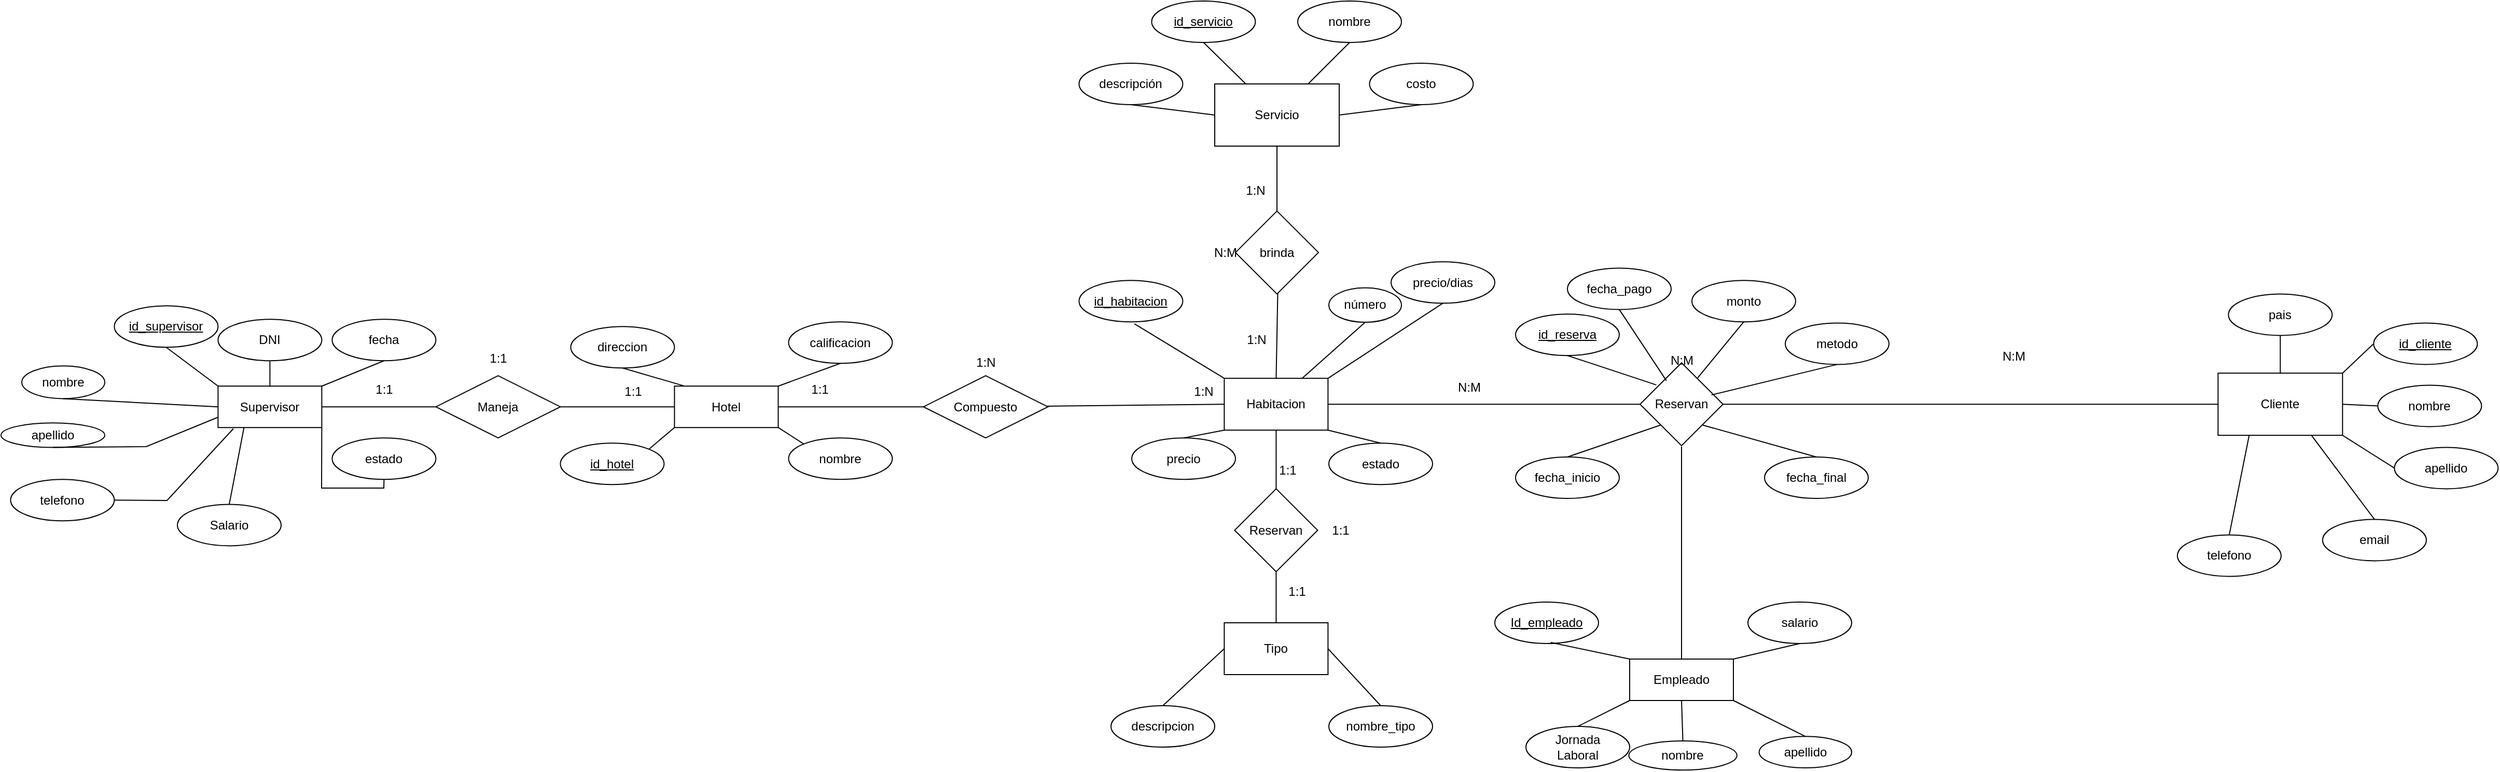 <mxfile version="28.2.5" pages="2">
  <diagram name="Entidad Relacion" id="fuHLc-3Tdo_2386Aoc03">
    <mxGraphModel dx="2064" dy="1845" grid="1" gridSize="10" guides="1" tooltips="1" connect="1" arrows="1" fold="1" page="1" pageScale="1" pageWidth="827" pageHeight="1169" math="0" shadow="0">
      <root>
        <mxCell id="0" />
        <mxCell id="1" parent="0" />
        <mxCell id="0EOEms0_GcrLMoCjE2BX-1" style="edgeStyle=orthogonalEdgeStyle;rounded=0;orthogonalLoop=1;jettySize=auto;html=1;endArrow=none;endFill=0;" parent="1" source="0EOEms0_GcrLMoCjE2BX-2" target="0EOEms0_GcrLMoCjE2BX-6" edge="1">
          <mxGeometry relative="1" as="geometry" />
        </mxCell>
        <mxCell id="0EOEms0_GcrLMoCjE2BX-2" value="Supervisor" style="whiteSpace=wrap;html=1;align=center;" parent="1" vertex="1">
          <mxGeometry x="179.2" y="281.6" width="100" height="40" as="geometry" />
        </mxCell>
        <mxCell id="0EOEms0_GcrLMoCjE2BX-3" value="" style="edgeStyle=orthogonalEdgeStyle;rounded=0;orthogonalLoop=1;jettySize=auto;html=1;entryX=0;entryY=0.5;entryDx=0;entryDy=0;endArrow=none;endFill=0;" parent="1" source="0EOEms0_GcrLMoCjE2BX-4" target="0EOEms0_GcrLMoCjE2BX-11" edge="1">
          <mxGeometry relative="1" as="geometry" />
        </mxCell>
        <mxCell id="0EOEms0_GcrLMoCjE2BX-4" value="Hotel" style="whiteSpace=wrap;html=1;align=center;" parent="1" vertex="1">
          <mxGeometry x="619.2" y="281.6" width="100" height="40" as="geometry" />
        </mxCell>
        <mxCell id="0EOEms0_GcrLMoCjE2BX-5" style="edgeStyle=orthogonalEdgeStyle;rounded=0;orthogonalLoop=1;jettySize=auto;html=1;entryX=0;entryY=0.5;entryDx=0;entryDy=0;endArrow=none;endFill=0;" parent="1" source="0EOEms0_GcrLMoCjE2BX-6" target="0EOEms0_GcrLMoCjE2BX-4" edge="1">
          <mxGeometry relative="1" as="geometry" />
        </mxCell>
        <mxCell id="0EOEms0_GcrLMoCjE2BX-6" value="Maneja" style="shape=rhombus;perimeter=rhombusPerimeter;whiteSpace=wrap;html=1;align=center;" parent="1" vertex="1">
          <mxGeometry x="389.2" y="271.6" width="120" height="60" as="geometry" />
        </mxCell>
        <mxCell id="0EOEms0_GcrLMoCjE2BX-7" value="1:1" style="text;html=1;align=center;verticalAlign=middle;resizable=0;points=[];autosize=1;strokeColor=none;fillColor=none;" parent="1" vertex="1">
          <mxGeometry x="429.2" y="239.6" width="40" height="30" as="geometry" />
        </mxCell>
        <mxCell id="0EOEms0_GcrLMoCjE2BX-8" value="1:1" style="text;html=1;align=center;verticalAlign=middle;resizable=0;points=[];autosize=1;strokeColor=none;fillColor=none;" parent="1" vertex="1">
          <mxGeometry x="319.2" y="269.6" width="40" height="30" as="geometry" />
        </mxCell>
        <mxCell id="0EOEms0_GcrLMoCjE2BX-9" value="1:1" style="text;html=1;align=center;verticalAlign=middle;resizable=0;points=[];autosize=1;strokeColor=none;fillColor=none;" parent="1" vertex="1">
          <mxGeometry x="559.2" y="271.6" width="40" height="30" as="geometry" />
        </mxCell>
        <mxCell id="0EOEms0_GcrLMoCjE2BX-10" value="" style="rounded=0;orthogonalLoop=1;jettySize=auto;html=1;endArrow=none;endFill=0;entryX=0;entryY=0.5;entryDx=0;entryDy=0;" parent="1" source="0EOEms0_GcrLMoCjE2BX-11" target="0EOEms0_GcrLMoCjE2BX-15" edge="1">
          <mxGeometry relative="1" as="geometry">
            <mxPoint x="1009.2" y="301.6" as="targetPoint" />
          </mxGeometry>
        </mxCell>
        <mxCell id="0EOEms0_GcrLMoCjE2BX-11" value="Compuesto" style="shape=rhombus;perimeter=rhombusPerimeter;whiteSpace=wrap;html=1;align=center;" parent="1" vertex="1">
          <mxGeometry x="859.2" y="271.6" width="120" height="60" as="geometry" />
        </mxCell>
        <mxCell id="0EOEms0_GcrLMoCjE2BX-12" value="" style="edgeStyle=orthogonalEdgeStyle;rounded=0;orthogonalLoop=1;jettySize=auto;html=1;endArrow=none;endFill=0;exitX=1;exitY=0.5;exitDx=0;exitDy=0;" parent="1" source="0EOEms0_GcrLMoCjE2BX-15" target="0EOEms0_GcrLMoCjE2BX-32" edge="1">
          <mxGeometry relative="1" as="geometry">
            <mxPoint x="1400" y="299" as="sourcePoint" />
          </mxGeometry>
        </mxCell>
        <mxCell id="0EOEms0_GcrLMoCjE2BX-15" value="Habitacion" style="whiteSpace=wrap;html=1;align=center;" parent="1" vertex="1">
          <mxGeometry x="1149.2" y="274.1" width="100" height="50" as="geometry" />
        </mxCell>
        <mxCell id="0EOEms0_GcrLMoCjE2BX-16" value="Empleado" style="whiteSpace=wrap;html=1;align=center;" parent="1" vertex="1">
          <mxGeometry x="1540.0" y="545.0" width="100" height="40" as="geometry" />
        </mxCell>
        <mxCell id="0EOEms0_GcrLMoCjE2BX-32" value="Reservan" style="rhombus;whiteSpace=wrap;html=1;" parent="1" vertex="1">
          <mxGeometry x="1550.0" y="259.1" width="80" height="80" as="geometry" />
        </mxCell>
        <mxCell id="0EOEms0_GcrLMoCjE2BX-33" value="Cliente" style="whiteSpace=wrap;html=1;" parent="1" vertex="1">
          <mxGeometry x="2107.2" y="269.1" width="120" height="60" as="geometry" />
        </mxCell>
        <mxCell id="0EOEms0_GcrLMoCjE2BX-35" value="N:M" style="text;html=1;align=center;verticalAlign=middle;resizable=0;points=[];autosize=1;strokeColor=none;fillColor=none;" parent="1" vertex="1">
          <mxGeometry x="1565.0" y="241.6" width="50" height="30" as="geometry" />
        </mxCell>
        <mxCell id="0EOEms0_GcrLMoCjE2BX-40" value="Servicio" style="whiteSpace=wrap;html=1;" parent="1" vertex="1">
          <mxGeometry x="1140.0" y="-10.0" width="120" height="60" as="geometry" />
        </mxCell>
        <mxCell id="0EOEms0_GcrLMoCjE2BX-47" value="id_cliente" style="ellipse;whiteSpace=wrap;html=1;align=center;fontStyle=4;" parent="1" vertex="1">
          <mxGeometry x="2257.2" y="220.7" width="100" height="40" as="geometry" />
        </mxCell>
        <mxCell id="0EOEms0_GcrLMoCjE2BX-48" value="nombre" style="ellipse;whiteSpace=wrap;html=1;align=center;" parent="1" vertex="1">
          <mxGeometry x="2261.2" y="280.7" width="100" height="40" as="geometry" />
        </mxCell>
        <mxCell id="0EOEms0_GcrLMoCjE2BX-49" value="telefono" style="ellipse;whiteSpace=wrap;html=1;align=center;" parent="1" vertex="1">
          <mxGeometry x="2068.0" y="425.2" width="100" height="40" as="geometry" />
        </mxCell>
        <mxCell id="0EOEms0_GcrLMoCjE2BX-50" value="apellido" style="ellipse;whiteSpace=wrap;html=1;align=center;" parent="1" vertex="1">
          <mxGeometry x="2277.2" y="340.7" width="100" height="40" as="geometry" />
        </mxCell>
        <mxCell id="0EOEms0_GcrLMoCjE2BX-51" value="email" style="ellipse;whiteSpace=wrap;html=1;align=center;" parent="1" vertex="1">
          <mxGeometry x="2208.0" y="410.2" width="100" height="40" as="geometry" />
        </mxCell>
        <mxCell id="0EOEms0_GcrLMoCjE2BX-52" value="" style="endArrow=none;html=1;rounded=0;exitX=1;exitY=0;exitDx=0;exitDy=0;entryX=0;entryY=0.5;entryDx=0;entryDy=0;" parent="1" source="0EOEms0_GcrLMoCjE2BX-33" target="0EOEms0_GcrLMoCjE2BX-47" edge="1">
          <mxGeometry width="50" height="50" relative="1" as="geometry">
            <mxPoint x="2227.2" y="310.7" as="sourcePoint" />
            <mxPoint x="2277.2" y="260.7" as="targetPoint" />
          </mxGeometry>
        </mxCell>
        <mxCell id="0EOEms0_GcrLMoCjE2BX-53" value="" style="endArrow=none;html=1;rounded=0;entryX=0;entryY=0.5;entryDx=0;entryDy=0;exitX=1;exitY=0.5;exitDx=0;exitDy=0;" parent="1" source="0EOEms0_GcrLMoCjE2BX-33" target="0EOEms0_GcrLMoCjE2BX-48" edge="1">
          <mxGeometry width="50" height="50" relative="1" as="geometry">
            <mxPoint x="2227.2" y="310.7" as="sourcePoint" />
            <mxPoint x="2277.2" y="260.7" as="targetPoint" />
          </mxGeometry>
        </mxCell>
        <mxCell id="0EOEms0_GcrLMoCjE2BX-54" value="" style="endArrow=none;html=1;rounded=0;entryX=0;entryY=0.5;entryDx=0;entryDy=0;exitX=1;exitY=1;exitDx=0;exitDy=0;" parent="1" source="0EOEms0_GcrLMoCjE2BX-33" target="0EOEms0_GcrLMoCjE2BX-50" edge="1">
          <mxGeometry width="50" height="50" relative="1" as="geometry">
            <mxPoint x="2227.2" y="310.7" as="sourcePoint" />
            <mxPoint x="2277.2" y="260.7" as="targetPoint" />
          </mxGeometry>
        </mxCell>
        <mxCell id="0EOEms0_GcrLMoCjE2BX-55" value="" style="endArrow=none;html=1;rounded=0;exitX=0.5;exitY=0;exitDx=0;exitDy=0;entryX=0.75;entryY=1;entryDx=0;entryDy=0;" parent="1" source="0EOEms0_GcrLMoCjE2BX-51" target="0EOEms0_GcrLMoCjE2BX-33" edge="1">
          <mxGeometry width="50" height="50" relative="1" as="geometry">
            <mxPoint x="2207.2" y="350.7" as="sourcePoint" />
            <mxPoint x="2277.2" y="260.7" as="targetPoint" />
          </mxGeometry>
        </mxCell>
        <mxCell id="0EOEms0_GcrLMoCjE2BX-56" value="" style="endArrow=none;html=1;rounded=0;exitX=0.5;exitY=0;exitDx=0;exitDy=0;entryX=0.25;entryY=1;entryDx=0;entryDy=0;" parent="1" source="0EOEms0_GcrLMoCjE2BX-49" target="0EOEms0_GcrLMoCjE2BX-33" edge="1">
          <mxGeometry width="50" height="50" relative="1" as="geometry">
            <mxPoint x="2227.2" y="310.7" as="sourcePoint" />
            <mxPoint x="2277.2" y="260.7" as="targetPoint" />
          </mxGeometry>
        </mxCell>
        <mxCell id="0EOEms0_GcrLMoCjE2BX-57" value="id_habitacion" style="ellipse;whiteSpace=wrap;html=1;align=center;fontStyle=4;" parent="1" vertex="1">
          <mxGeometry x="1009.2" y="179.6" width="100" height="40" as="geometry" />
        </mxCell>
        <mxCell id="0EOEms0_GcrLMoCjE2BX-58" value="número" style="ellipse;whiteSpace=wrap;html=1;align=center;" parent="1" vertex="1">
          <mxGeometry x="1250" y="186.8" width="70" height="33.2" as="geometry" />
        </mxCell>
        <mxCell id="0EOEms0_GcrLMoCjE2BX-59" value="precio" style="ellipse;whiteSpace=wrap;html=1;align=center;" parent="1" vertex="1">
          <mxGeometry x="1060.0" y="331.6" width="100" height="40" as="geometry" />
        </mxCell>
        <mxCell id="0EOEms0_GcrLMoCjE2BX-60" value="estado" style="ellipse;whiteSpace=wrap;html=1;align=center;" parent="1" vertex="1">
          <mxGeometry x="1250.0" y="336.6" width="100" height="40" as="geometry" />
        </mxCell>
        <mxCell id="0EOEms0_GcrLMoCjE2BX-61" value="" style="endArrow=none;html=1;rounded=0;entryX=0.5;entryY=1;entryDx=0;entryDy=0;exitX=0.75;exitY=0;exitDx=0;exitDy=0;" parent="1" source="0EOEms0_GcrLMoCjE2BX-15" target="0EOEms0_GcrLMoCjE2BX-58" edge="1">
          <mxGeometry width="50" height="50" relative="1" as="geometry">
            <mxPoint x="1409.2" y="289.1" as="sourcePoint" />
            <mxPoint x="1459.2" y="239.1" as="targetPoint" />
          </mxGeometry>
        </mxCell>
        <mxCell id="0EOEms0_GcrLMoCjE2BX-62" value="" style="endArrow=none;html=1;rounded=0;entryX=0.533;entryY=1.046;entryDx=0;entryDy=0;exitX=0;exitY=0;exitDx=0;exitDy=0;entryPerimeter=0;" parent="1" source="0EOEms0_GcrLMoCjE2BX-15" target="0EOEms0_GcrLMoCjE2BX-57" edge="1">
          <mxGeometry width="50" height="50" relative="1" as="geometry">
            <mxPoint x="1409.2" y="289.1" as="sourcePoint" />
            <mxPoint x="1459.2" y="239.1" as="targetPoint" />
          </mxGeometry>
        </mxCell>
        <mxCell id="0EOEms0_GcrLMoCjE2BX-63" value="" style="endArrow=none;html=1;rounded=0;exitX=0.5;exitY=0;exitDx=0;exitDy=0;entryX=1;entryY=1;entryDx=0;entryDy=0;" parent="1" source="0EOEms0_GcrLMoCjE2BX-60" target="0EOEms0_GcrLMoCjE2BX-15" edge="1">
          <mxGeometry width="50" height="50" relative="1" as="geometry">
            <mxPoint x="1409.2" y="289.1" as="sourcePoint" />
            <mxPoint x="1170" y="330" as="targetPoint" />
            <Array as="points" />
          </mxGeometry>
        </mxCell>
        <mxCell id="0EOEms0_GcrLMoCjE2BX-64" value="" style="endArrow=none;html=1;rounded=0;exitX=0.5;exitY=0;exitDx=0;exitDy=0;entryX=0;entryY=1;entryDx=0;entryDy=0;" parent="1" source="0EOEms0_GcrLMoCjE2BX-59" target="0EOEms0_GcrLMoCjE2BX-15" edge="1">
          <mxGeometry width="50" height="50" relative="1" as="geometry">
            <mxPoint x="1123.2" y="391.22" as="sourcePoint" />
            <mxPoint x="1109.2" y="331.6" as="targetPoint" />
          </mxGeometry>
        </mxCell>
        <mxCell id="0EOEms0_GcrLMoCjE2BX-65" value="Id_empleado" style="ellipse;whiteSpace=wrap;html=1;align=center;fontStyle=4;" parent="1" vertex="1">
          <mxGeometry x="1410.0" y="490.0" width="100" height="40" as="geometry" />
        </mxCell>
        <mxCell id="0EOEms0_GcrLMoCjE2BX-66" value="nombre" style="ellipse;whiteSpace=wrap;html=1;align=center;" parent="1" vertex="1">
          <mxGeometry x="1539.2" y="623.95" width="104.2" height="28.2" as="geometry" />
        </mxCell>
        <mxCell id="0EOEms0_GcrLMoCjE2BX-67" value="salario" style="ellipse;whiteSpace=wrap;html=1;align=center;" parent="1" vertex="1">
          <mxGeometry x="1654.0" y="490.0" width="100" height="40" as="geometry" />
        </mxCell>
        <mxCell id="0EOEms0_GcrLMoCjE2BX-69" value="" style="endArrow=none;html=1;rounded=0;exitX=0.54;exitY=0.976;exitDx=0;exitDy=0;entryX=0;entryY=0;entryDx=0;entryDy=0;exitPerimeter=0;" parent="1" source="0EOEms0_GcrLMoCjE2BX-65" target="0EOEms0_GcrLMoCjE2BX-16" edge="1">
          <mxGeometry width="50" height="50" relative="1" as="geometry">
            <mxPoint x="1739.2" y="650.0" as="sourcePoint" />
            <mxPoint x="1789.2" y="600.0" as="targetPoint" />
          </mxGeometry>
        </mxCell>
        <mxCell id="0EOEms0_GcrLMoCjE2BX-70" value="" style="endArrow=none;html=1;rounded=0;exitX=0.5;exitY=0;exitDx=0;exitDy=0;entryX=0.5;entryY=1;entryDx=0;entryDy=0;" parent="1" source="0EOEms0_GcrLMoCjE2BX-66" edge="1" target="0EOEms0_GcrLMoCjE2BX-16">
          <mxGeometry width="50" height="50" relative="1" as="geometry">
            <mxPoint x="1739.2" y="650.0" as="sourcePoint" />
            <mxPoint x="1680" y="558.4" as="targetPoint" />
          </mxGeometry>
        </mxCell>
        <mxCell id="0EOEms0_GcrLMoCjE2BX-71" value="id_reserva" style="ellipse;whiteSpace=wrap;html=1;align=center;fontStyle=4;" parent="1" vertex="1">
          <mxGeometry x="1430.0" y="212.1" width="100" height="40" as="geometry" />
        </mxCell>
        <mxCell id="0EOEms0_GcrLMoCjE2BX-72" value="monto" style="ellipse;whiteSpace=wrap;html=1;align=center;" parent="1" vertex="1">
          <mxGeometry x="1600.0" y="179.6" width="100" height="40" as="geometry" />
        </mxCell>
        <mxCell id="0EOEms0_GcrLMoCjE2BX-73" value="metodo" style="ellipse;whiteSpace=wrap;html=1;align=center;" parent="1" vertex="1">
          <mxGeometry x="1690.0" y="220.7" width="100" height="40" as="geometry" />
        </mxCell>
        <mxCell id="0EOEms0_GcrLMoCjE2BX-74" value="fecha_pago" style="ellipse;whiteSpace=wrap;html=1;align=center;" parent="1" vertex="1">
          <mxGeometry x="1480.0" y="167.7" width="100" height="40" as="geometry" />
        </mxCell>
        <mxCell id="0EOEms0_GcrLMoCjE2BX-77" value="" style="endArrow=none;html=1;rounded=0;exitX=0.5;exitY=1;exitDx=0;exitDy=0;entryX=0.861;entryY=0.388;entryDx=0;entryDy=0;entryPerimeter=0;" parent="1" source="0EOEms0_GcrLMoCjE2BX-73" target="0EOEms0_GcrLMoCjE2BX-32" edge="1">
          <mxGeometry width="50" height="50" relative="1" as="geometry">
            <mxPoint x="1409.2" y="519.1" as="sourcePoint" />
            <mxPoint x="1426.96" y="489.16" as="targetPoint" />
          </mxGeometry>
        </mxCell>
        <mxCell id="0EOEms0_GcrLMoCjE2BX-78" value="" style="endArrow=none;html=1;rounded=0;exitX=0.5;exitY=1;exitDx=0;exitDy=0;entryX=0.689;entryY=0.188;entryDx=0;entryDy=0;entryPerimeter=0;" parent="1" source="0EOEms0_GcrLMoCjE2BX-72" target="0EOEms0_GcrLMoCjE2BX-32" edge="1">
          <mxGeometry width="50" height="50" relative="1" as="geometry">
            <mxPoint x="1409.2" y="519.1" as="sourcePoint" />
            <mxPoint x="1331.8" y="489.88" as="targetPoint" />
          </mxGeometry>
        </mxCell>
        <mxCell id="0EOEms0_GcrLMoCjE2BX-79" value="id_hotel" style="ellipse;whiteSpace=wrap;html=1;align=center;fontStyle=4;" parent="1" vertex="1">
          <mxGeometry x="509.2" y="336.6" width="100" height="40" as="geometry" />
        </mxCell>
        <mxCell id="0EOEms0_GcrLMoCjE2BX-80" value="nombre" style="ellipse;whiteSpace=wrap;html=1;align=center;" parent="1" vertex="1">
          <mxGeometry x="729.2" y="331.6" width="100" height="40" as="geometry" />
        </mxCell>
        <mxCell id="0EOEms0_GcrLMoCjE2BX-81" value="direccion" style="ellipse;whiteSpace=wrap;html=1;align=center;" parent="1" vertex="1">
          <mxGeometry x="519.2" y="224.1" width="100" height="40" as="geometry" />
        </mxCell>
        <mxCell id="0EOEms0_GcrLMoCjE2BX-82" value="" style="endArrow=none;html=1;rounded=0;exitX=1;exitY=1;exitDx=0;exitDy=0;entryX=0;entryY=0;entryDx=0;entryDy=0;" parent="1" source="0EOEms0_GcrLMoCjE2BX-4" target="0EOEms0_GcrLMoCjE2BX-80" edge="1">
          <mxGeometry width="50" height="50" relative="1" as="geometry">
            <mxPoint x="819.2" y="381.6" as="sourcePoint" />
            <mxPoint x="869.2" y="331.6" as="targetPoint" />
          </mxGeometry>
        </mxCell>
        <mxCell id="0EOEms0_GcrLMoCjE2BX-83" value="" style="endArrow=none;html=1;rounded=0;exitX=1;exitY=0;exitDx=0;exitDy=0;entryX=0;entryY=1;entryDx=0;entryDy=0;" parent="1" source="0EOEms0_GcrLMoCjE2BX-79" target="0EOEms0_GcrLMoCjE2BX-4" edge="1">
          <mxGeometry width="50" height="50" relative="1" as="geometry">
            <mxPoint x="819.2" y="381.6" as="sourcePoint" />
            <mxPoint x="869.2" y="331.6" as="targetPoint" />
          </mxGeometry>
        </mxCell>
        <mxCell id="0EOEms0_GcrLMoCjE2BX-84" value="" style="endArrow=none;html=1;rounded=0;entryX=0.5;entryY=1;entryDx=0;entryDy=0;exitX=0.088;exitY=-0.007;exitDx=0;exitDy=0;exitPerimeter=0;" parent="1" source="0EOEms0_GcrLMoCjE2BX-4" target="0EOEms0_GcrLMoCjE2BX-81" edge="1">
          <mxGeometry width="50" height="50" relative="1" as="geometry">
            <mxPoint x="819.2" y="381.6" as="sourcePoint" />
            <mxPoint x="869.2" y="331.6" as="targetPoint" />
          </mxGeometry>
        </mxCell>
        <mxCell id="0EOEms0_GcrLMoCjE2BX-89" value="id_servicio" style="ellipse;whiteSpace=wrap;html=1;align=center;fontStyle=4;" parent="1" vertex="1">
          <mxGeometry x="1079.2" y="-90.0" width="100" height="40" as="geometry" />
        </mxCell>
        <mxCell id="0EOEms0_GcrLMoCjE2BX-90" value="nombre" style="ellipse;whiteSpace=wrap;html=1;align=center;" parent="1" vertex="1">
          <mxGeometry x="1220.0" y="-90.0" width="100" height="40" as="geometry" />
        </mxCell>
        <mxCell id="0EOEms0_GcrLMoCjE2BX-91" value="costo" style="ellipse;whiteSpace=wrap;html=1;align=center;" parent="1" vertex="1">
          <mxGeometry x="1289.2" y="-30.0" width="100" height="40" as="geometry" />
        </mxCell>
        <mxCell id="0EOEms0_GcrLMoCjE2BX-92" value="descripción" style="ellipse;whiteSpace=wrap;html=1;align=center;" parent="1" vertex="1">
          <mxGeometry x="1009.2" y="-30.0" width="100" height="40" as="geometry" />
        </mxCell>
        <mxCell id="0EOEms0_GcrLMoCjE2BX-93" value="" style="endArrow=none;html=1;rounded=0;entryX=0.5;entryY=1;entryDx=0;entryDy=0;exitX=0.75;exitY=0;exitDx=0;exitDy=0;" parent="1" source="0EOEms0_GcrLMoCjE2BX-40" target="0EOEms0_GcrLMoCjE2BX-90" edge="1">
          <mxGeometry width="50" height="50" relative="1" as="geometry">
            <mxPoint x="899.2" y="61.6" as="sourcePoint" />
            <mxPoint x="949.2" y="11.6" as="targetPoint" />
          </mxGeometry>
        </mxCell>
        <mxCell id="0EOEms0_GcrLMoCjE2BX-94" value="" style="endArrow=none;html=1;rounded=0;entryX=0.5;entryY=1;entryDx=0;entryDy=0;exitX=0.25;exitY=0;exitDx=0;exitDy=0;" parent="1" source="0EOEms0_GcrLMoCjE2BX-40" target="0EOEms0_GcrLMoCjE2BX-89" edge="1">
          <mxGeometry width="50" height="50" relative="1" as="geometry">
            <mxPoint x="899.2" y="61.6" as="sourcePoint" />
            <mxPoint x="949.2" y="11.6" as="targetPoint" />
          </mxGeometry>
        </mxCell>
        <mxCell id="0EOEms0_GcrLMoCjE2BX-95" value="" style="endArrow=none;html=1;rounded=0;entryX=0.5;entryY=1;entryDx=0;entryDy=0;exitX=1;exitY=0.5;exitDx=0;exitDy=0;" parent="1" source="0EOEms0_GcrLMoCjE2BX-40" target="0EOEms0_GcrLMoCjE2BX-91" edge="1">
          <mxGeometry width="50" height="50" relative="1" as="geometry">
            <mxPoint x="899.2" y="61.6" as="sourcePoint" />
            <mxPoint x="949.2" y="11.6" as="targetPoint" />
          </mxGeometry>
        </mxCell>
        <mxCell id="0EOEms0_GcrLMoCjE2BX-96" value="" style="endArrow=none;html=1;rounded=0;entryX=0.5;entryY=1;entryDx=0;entryDy=0;exitX=0;exitY=0.5;exitDx=0;exitDy=0;" parent="1" source="0EOEms0_GcrLMoCjE2BX-40" target="0EOEms0_GcrLMoCjE2BX-92" edge="1">
          <mxGeometry width="50" height="50" relative="1" as="geometry">
            <mxPoint x="899.2" y="61.6" as="sourcePoint" />
            <mxPoint x="599.2" y="-58.4" as="targetPoint" />
          </mxGeometry>
        </mxCell>
        <mxCell id="0EOEms0_GcrLMoCjE2BX-102" value="id_supervisor" style="ellipse;whiteSpace=wrap;html=1;align=center;fontStyle=4;" parent="1" vertex="1">
          <mxGeometry x="79.2" y="204.1" width="100" height="40" as="geometry" />
        </mxCell>
        <mxCell id="0EOEms0_GcrLMoCjE2BX-103" value="telefono" style="ellipse;whiteSpace=wrap;html=1;align=center;" parent="1" vertex="1">
          <mxGeometry x="-20.8" y="371.6" width="100" height="40" as="geometry" />
        </mxCell>
        <mxCell id="0EOEms0_GcrLMoCjE2BX-104" value="DNI" style="ellipse;whiteSpace=wrap;html=1;align=center;" parent="1" vertex="1">
          <mxGeometry x="179.2" y="217.1" width="100" height="40" as="geometry" />
        </mxCell>
        <mxCell id="0EOEms0_GcrLMoCjE2BX-105" value="" style="endArrow=none;html=1;rounded=0;entryX=0.5;entryY=1;entryDx=0;entryDy=0;exitX=0;exitY=0;exitDx=0;exitDy=0;" parent="1" source="0EOEms0_GcrLMoCjE2BX-2" target="0EOEms0_GcrLMoCjE2BX-102" edge="1">
          <mxGeometry width="50" height="50" relative="1" as="geometry">
            <mxPoint x="569.2" y="451.6" as="sourcePoint" />
            <mxPoint x="619.2" y="401.6" as="targetPoint" />
          </mxGeometry>
        </mxCell>
        <mxCell id="0EOEms0_GcrLMoCjE2BX-106" value="" style="endArrow=none;html=1;rounded=0;exitX=0.148;exitY=1.025;exitDx=0;exitDy=0;exitPerimeter=0;entryX=1;entryY=0.5;entryDx=0;entryDy=0;" parent="1" source="0EOEms0_GcrLMoCjE2BX-2" target="0EOEms0_GcrLMoCjE2BX-103" edge="1">
          <mxGeometry width="50" height="50" relative="1" as="geometry">
            <mxPoint x="569.2" y="451.6" as="sourcePoint" />
            <mxPoint x="80" y="392" as="targetPoint" />
            <Array as="points">
              <mxPoint x="130" y="392" />
            </Array>
          </mxGeometry>
        </mxCell>
        <mxCell id="0EOEms0_GcrLMoCjE2BX-107" value="" style="endArrow=none;html=1;rounded=0;entryX=0.5;entryY=1;entryDx=0;entryDy=0;exitX=0.5;exitY=0;exitDx=0;exitDy=0;" parent="1" source="0EOEms0_GcrLMoCjE2BX-2" target="0EOEms0_GcrLMoCjE2BX-104" edge="1">
          <mxGeometry width="50" height="50" relative="1" as="geometry">
            <mxPoint x="569.2" y="451.6" as="sourcePoint" />
            <mxPoint x="619.2" y="401.6" as="targetPoint" />
          </mxGeometry>
        </mxCell>
        <mxCell id="0EOEms0_GcrLMoCjE2BX-108" value="fecha" style="ellipse;whiteSpace=wrap;html=1;align=center;" parent="1" vertex="1">
          <mxGeometry x="289.2" y="217.1" width="100" height="40" as="geometry" />
        </mxCell>
        <mxCell id="0EOEms0_GcrLMoCjE2BX-109" value="estado" style="ellipse;whiteSpace=wrap;html=1;align=center;" parent="1" vertex="1">
          <mxGeometry x="289.2" y="331.6" width="100" height="40" as="geometry" />
        </mxCell>
        <mxCell id="0EOEms0_GcrLMoCjE2BX-110" value="" style="endArrow=none;html=1;rounded=0;entryX=0.5;entryY=1;entryDx=0;entryDy=0;exitX=1;exitY=0;exitDx=0;exitDy=0;" parent="1" source="0EOEms0_GcrLMoCjE2BX-2" target="0EOEms0_GcrLMoCjE2BX-108" edge="1">
          <mxGeometry width="50" height="50" relative="1" as="geometry">
            <mxPoint x="369.2" y="431.6" as="sourcePoint" />
            <mxPoint x="419.2" y="381.6" as="targetPoint" />
          </mxGeometry>
        </mxCell>
        <mxCell id="0EOEms0_GcrLMoCjE2BX-111" value="" style="endArrow=none;html=1;rounded=0;entryX=1;entryY=1;entryDx=0;entryDy=0;exitX=0.5;exitY=1;exitDx=0;exitDy=0;" parent="1" source="0EOEms0_GcrLMoCjE2BX-109" target="0EOEms0_GcrLMoCjE2BX-2" edge="1">
          <mxGeometry width="50" height="50" relative="1" as="geometry">
            <mxPoint x="280" y="380" as="sourcePoint" />
            <mxPoint x="419.2" y="381.6" as="targetPoint" />
            <Array as="points">
              <mxPoint x="339" y="380" />
              <mxPoint x="279" y="380" />
            </Array>
          </mxGeometry>
        </mxCell>
        <mxCell id="0EOEms0_GcrLMoCjE2BX-112" value="1:1" style="text;html=1;align=center;verticalAlign=middle;resizable=0;points=[];autosize=1;strokeColor=none;fillColor=none;" parent="1" vertex="1">
          <mxGeometry x="739.2" y="269.6" width="40" height="30" as="geometry" />
        </mxCell>
        <mxCell id="0EOEms0_GcrLMoCjE2BX-113" value="1:N" style="text;html=1;align=center;verticalAlign=middle;resizable=0;points=[];autosize=1;strokeColor=none;fillColor=none;" parent="1" vertex="1">
          <mxGeometry x="1109.2" y="271.6" width="40" height="30" as="geometry" />
        </mxCell>
        <mxCell id="0EOEms0_GcrLMoCjE2BX-114" value="1:N" style="text;html=1;align=center;verticalAlign=middle;resizable=0;points=[];autosize=1;strokeColor=none;fillColor=none;" parent="1" vertex="1">
          <mxGeometry x="899.2" y="244.1" width="40" height="30" as="geometry" />
        </mxCell>
        <mxCell id="0EOEms0_GcrLMoCjE2BX-115" value="&lt;span style=&quot;text-align: left;&quot;&gt;calificacion&lt;/span&gt;" style="ellipse;whiteSpace=wrap;html=1;align=center;" parent="1" vertex="1">
          <mxGeometry x="729.2" y="219.6" width="100" height="40" as="geometry" />
        </mxCell>
        <mxCell id="0EOEms0_GcrLMoCjE2BX-116" value="" style="endArrow=none;html=1;rounded=0;entryX=1;entryY=0;entryDx=0;entryDy=0;exitX=0.5;exitY=1;exitDx=0;exitDy=0;" parent="1" source="0EOEms0_GcrLMoCjE2BX-115" target="0EOEms0_GcrLMoCjE2BX-4" edge="1">
          <mxGeometry relative="1" as="geometry">
            <mxPoint x="689.2" y="151.6" as="sourcePoint" />
            <mxPoint x="849.2" y="151.6" as="targetPoint" />
          </mxGeometry>
        </mxCell>
        <mxCell id="0EOEms0_GcrLMoCjE2BX-131" value="Jornada&lt;div&gt;Laboral&lt;/div&gt;" style="ellipse;whiteSpace=wrap;html=1;align=center;" parent="1" vertex="1">
          <mxGeometry x="1440.0" y="610.0" width="100" height="40" as="geometry" />
        </mxCell>
        <mxCell id="0EOEms0_GcrLMoCjE2BX-132" value="" style="endArrow=none;html=1;rounded=0;entryX=0.5;entryY=0;entryDx=0;entryDy=0;exitX=0;exitY=1;exitDx=0;exitDy=0;" parent="1" source="0EOEms0_GcrLMoCjE2BX-16" target="0EOEms0_GcrLMoCjE2BX-131" edge="1">
          <mxGeometry relative="1" as="geometry">
            <mxPoint x="1639.2" y="450.0" as="sourcePoint" />
            <mxPoint x="1799.2" y="450.0" as="targetPoint" />
          </mxGeometry>
        </mxCell>
        <mxCell id="0EOEms0_GcrLMoCjE2BX-136" value="pais" style="ellipse;whiteSpace=wrap;html=1;align=center;" parent="1" vertex="1">
          <mxGeometry x="2117.2" y="192.7" width="100" height="40" as="geometry" />
        </mxCell>
        <mxCell id="0EOEms0_GcrLMoCjE2BX-137" value="" style="endArrow=none;html=1;rounded=0;entryX=0.5;entryY=1;entryDx=0;entryDy=0;exitX=0.5;exitY=0;exitDx=0;exitDy=0;" parent="1" source="0EOEms0_GcrLMoCjE2BX-33" target="0EOEms0_GcrLMoCjE2BX-136" edge="1">
          <mxGeometry relative="1" as="geometry">
            <mxPoint x="1857.2" y="312.7" as="sourcePoint" />
            <mxPoint x="2017.2" y="312.7" as="targetPoint" />
          </mxGeometry>
        </mxCell>
        <mxCell id="0EOEms0_GcrLMoCjE2BX-140" style="rounded=0;orthogonalLoop=1;jettySize=auto;html=1;exitX=0.5;exitY=0;exitDx=0;exitDy=0;entryX=0.25;entryY=1;entryDx=0;entryDy=0;endArrow=none;endFill=0;" parent="1" source="0EOEms0_GcrLMoCjE2BX-141" target="0EOEms0_GcrLMoCjE2BX-2" edge="1">
          <mxGeometry relative="1" as="geometry" />
        </mxCell>
        <mxCell id="0EOEms0_GcrLMoCjE2BX-141" value="Salario" style="ellipse;whiteSpace=wrap;html=1;align=center;" parent="1" vertex="1">
          <mxGeometry x="140.0" y="395.7" width="100" height="40" as="geometry" />
        </mxCell>
        <mxCell id="0EOEms0_GcrLMoCjE2BX-145" value="apellido" style="ellipse;whiteSpace=wrap;html=1;align=center;" parent="1" vertex="1">
          <mxGeometry x="1664.8" y="619.65" width="89.2" height="30.35" as="geometry" />
        </mxCell>
        <mxCell id="0EOEms0_GcrLMoCjE2BX-146" value="" style="endArrow=none;html=1;rounded=0;exitX=0.5;exitY=0;exitDx=0;exitDy=0;entryX=1;entryY=1;entryDx=0;entryDy=0;" parent="1" source="0EOEms0_GcrLMoCjE2BX-145" target="0EOEms0_GcrLMoCjE2BX-16" edge="1">
          <mxGeometry width="50" height="50" relative="1" as="geometry">
            <mxPoint x="1550" y="598.4" as="sourcePoint" />
            <mxPoint x="1609" y="603.4" as="targetPoint" />
          </mxGeometry>
        </mxCell>
        <mxCell id="0EOEms0_GcrLMoCjE2BX-147" value="nombre" style="ellipse;whiteSpace=wrap;html=1;align=center;" parent="1" vertex="1">
          <mxGeometry x="-10" y="262.1" width="80" height="31.6" as="geometry" />
        </mxCell>
        <mxCell id="0EOEms0_GcrLMoCjE2BX-148" value="apellido" style="ellipse;whiteSpace=wrap;html=1;align=center;" parent="1" vertex="1">
          <mxGeometry x="-30" y="317.1" width="100" height="23.7" as="geometry" />
        </mxCell>
        <mxCell id="0EOEms0_GcrLMoCjE2BX-149" value="" style="endArrow=none;html=1;rounded=0;entryX=0.5;entryY=1;entryDx=0;entryDy=0;exitX=0;exitY=0.5;exitDx=0;exitDy=0;" parent="1" source="0EOEms0_GcrLMoCjE2BX-2" target="0EOEms0_GcrLMoCjE2BX-147" edge="1">
          <mxGeometry width="50" height="50" relative="1" as="geometry">
            <mxPoint x="199" y="280" as="sourcePoint" />
            <mxPoint x="140" y="307" as="targetPoint" />
          </mxGeometry>
        </mxCell>
        <mxCell id="0EOEms0_GcrLMoCjE2BX-150" value="" style="endArrow=none;html=1;rounded=0;entryX=0.5;entryY=1;entryDx=0;entryDy=0;exitX=0;exitY=0.75;exitDx=0;exitDy=0;" parent="1" source="0EOEms0_GcrLMoCjE2BX-2" target="0EOEms0_GcrLMoCjE2BX-148" edge="1">
          <mxGeometry width="50" height="50" relative="1" as="geometry">
            <mxPoint x="219" y="360" as="sourcePoint" />
            <mxPoint x="160" y="387" as="targetPoint" />
            <Array as="points">
              <mxPoint x="110" y="340" />
            </Array>
          </mxGeometry>
        </mxCell>
        <mxCell id="bkIHE5P2xGedOt1Z1KjS-1" value="precio/dias" style="ellipse;whiteSpace=wrap;html=1;align=center;" vertex="1" parent="1">
          <mxGeometry x="1310" y="161.6" width="100" height="40" as="geometry" />
        </mxCell>
        <mxCell id="RWhtj4oUIEP5opOwDJJJ-1" value="" style="endArrow=none;html=1;rounded=0;entryX=0.5;entryY=1;entryDx=0;entryDy=0;exitX=1;exitY=0;exitDx=0;exitDy=0;" edge="1" parent="1" source="0EOEms0_GcrLMoCjE2BX-15" target="bkIHE5P2xGedOt1Z1KjS-1">
          <mxGeometry width="50" height="50" relative="1" as="geometry">
            <mxPoint x="1250" y="270" as="sourcePoint" />
            <mxPoint x="1220" y="200" as="targetPoint" />
          </mxGeometry>
        </mxCell>
        <mxCell id="b066oyhdjon1KKGnmx-8-2" value="" style="edgeStyle=orthogonalEdgeStyle;rounded=0;orthogonalLoop=1;jettySize=auto;html=1;startArrow=none;startFill=0;endArrow=none;endFill=0;exitX=1;exitY=0.5;exitDx=0;exitDy=0;entryX=0;entryY=0.5;entryDx=0;entryDy=0;" edge="1" parent="1" source="0EOEms0_GcrLMoCjE2BX-32" target="0EOEms0_GcrLMoCjE2BX-33">
          <mxGeometry relative="1" as="geometry">
            <mxPoint x="1630" y="299" as="sourcePoint" />
            <mxPoint x="1890.0" y="299.1" as="targetPoint" />
          </mxGeometry>
        </mxCell>
        <mxCell id="b066oyhdjon1KKGnmx-8-3" value="" style="endArrow=none;html=1;rounded=0;entryX=0.5;entryY=1;entryDx=0;entryDy=0;exitX=0.196;exitY=0.267;exitDx=0;exitDy=0;exitPerimeter=0;" edge="1" parent="1" source="0EOEms0_GcrLMoCjE2BX-32" target="0EOEms0_GcrLMoCjE2BX-71">
          <mxGeometry width="50" height="50" relative="1" as="geometry">
            <mxPoint x="1610" y="274" as="sourcePoint" />
            <mxPoint x="1641" y="200" as="targetPoint" />
          </mxGeometry>
        </mxCell>
        <mxCell id="b066oyhdjon1KKGnmx-8-4" value="" style="endArrow=none;html=1;rounded=0;entryX=0.5;entryY=1;entryDx=0;entryDy=0;exitX=0.318;exitY=0.217;exitDx=0;exitDy=0;exitPerimeter=0;" edge="1" parent="1" source="0EOEms0_GcrLMoCjE2BX-32" target="0EOEms0_GcrLMoCjE2BX-74">
          <mxGeometry width="50" height="50" relative="1" as="geometry">
            <mxPoint x="1570" y="274" as="sourcePoint" />
            <mxPoint x="1601" y="200" as="targetPoint" />
          </mxGeometry>
        </mxCell>
        <mxCell id="1LY5QTP9MVPJcdc0b--P-1" value="fecha_inicio" style="ellipse;whiteSpace=wrap;html=1;align=center;" vertex="1" parent="1">
          <mxGeometry x="1430" y="350" width="100" height="40" as="geometry" />
        </mxCell>
        <mxCell id="1LY5QTP9MVPJcdc0b--P-2" value="fecha_final" style="ellipse;whiteSpace=wrap;html=1;align=center;" vertex="1" parent="1">
          <mxGeometry x="1670" y="350" width="100" height="40" as="geometry" />
        </mxCell>
        <mxCell id="ALryb2mectcLmSj8HGVT-1" value="" style="endArrow=none;html=1;rounded=0;entryX=0.5;entryY=0;entryDx=0;entryDy=0;exitX=0;exitY=1;exitDx=0;exitDy=0;" edge="1" parent="1" source="0EOEms0_GcrLMoCjE2BX-32" target="1LY5QTP9MVPJcdc0b--P-1">
          <mxGeometry width="50" height="50" relative="1" as="geometry">
            <mxPoint x="1607" y="328" as="sourcePoint" />
            <mxPoint x="1480" y="320" as="targetPoint" />
          </mxGeometry>
        </mxCell>
        <mxCell id="ALryb2mectcLmSj8HGVT-2" value="" style="endArrow=none;html=1;rounded=0;entryX=1;entryY=1;entryDx=0;entryDy=0;exitX=0.5;exitY=0;exitDx=0;exitDy=0;" edge="1" parent="1" source="1LY5QTP9MVPJcdc0b--P-2" target="0EOEms0_GcrLMoCjE2BX-32">
          <mxGeometry width="50" height="50" relative="1" as="geometry">
            <mxPoint x="1787" y="338" as="sourcePoint" />
            <mxPoint x="1660" y="330" as="targetPoint" />
          </mxGeometry>
        </mxCell>
        <mxCell id="BG-6VdSkM2HNAPNQ_Sct-1" value="" style="endArrow=none;html=1;rounded=0;exitX=0.5;exitY=1;exitDx=0;exitDy=0;entryX=1;entryY=0;entryDx=0;entryDy=0;" edge="1" parent="1" source="0EOEms0_GcrLMoCjE2BX-67" target="0EOEms0_GcrLMoCjE2BX-16">
          <mxGeometry width="50" height="50" relative="1" as="geometry">
            <mxPoint x="1846" y="608" as="sourcePoint" />
            <mxPoint x="1750" y="550" as="targetPoint" />
          </mxGeometry>
        </mxCell>
        <mxCell id="BG-6VdSkM2HNAPNQ_Sct-2" value="" style="endArrow=none;html=1;rounded=0;exitX=0.5;exitY=0;exitDx=0;exitDy=0;" edge="1" parent="1" source="0EOEms0_GcrLMoCjE2BX-16">
          <mxGeometry width="50" height="50" relative="1" as="geometry">
            <mxPoint x="1676" y="438" as="sourcePoint" />
            <mxPoint x="1590" y="340" as="targetPoint" />
          </mxGeometry>
        </mxCell>
        <mxCell id="7vWvzON15BTeicSqYrey-12" value="Reservan" style="rhombus;whiteSpace=wrap;html=1;" vertex="1" parent="1">
          <mxGeometry x="1159.2" y="380.7" width="80" height="80" as="geometry" />
        </mxCell>
        <mxCell id="7vWvzON15BTeicSqYrey-13" value="Tipo" style="whiteSpace=wrap;html=1;align=center;" vertex="1" parent="1">
          <mxGeometry x="1149.2" y="510" width="100" height="50" as="geometry" />
        </mxCell>
        <mxCell id="gE_curxzQvzXFUrufRah-3" value="" style="rounded=0;orthogonalLoop=1;jettySize=auto;html=1;endArrow=none;endFill=0;exitX=0.5;exitY=1;exitDx=0;exitDy=0;entryX=0.5;entryY=0;entryDx=0;entryDy=0;" edge="1" parent="1" source="0EOEms0_GcrLMoCjE2BX-15" target="7vWvzON15BTeicSqYrey-12">
          <mxGeometry relative="1" as="geometry">
            <mxPoint x="1190" y="380" as="targetPoint" />
            <mxPoint x="1220" y="332" as="sourcePoint" />
          </mxGeometry>
        </mxCell>
        <mxCell id="gE_curxzQvzXFUrufRah-4" value="" style="rounded=0;orthogonalLoop=1;jettySize=auto;html=1;endArrow=none;endFill=0;entryX=0.5;entryY=0;entryDx=0;entryDy=0;exitX=0.5;exitY=1;exitDx=0;exitDy=0;" edge="1" parent="1" source="7vWvzON15BTeicSqYrey-12" target="7vWvzON15BTeicSqYrey-13">
          <mxGeometry relative="1" as="geometry">
            <mxPoint x="1381" y="460" as="targetPoint" />
            <mxPoint x="1210" y="462" as="sourcePoint" />
          </mxGeometry>
        </mxCell>
        <mxCell id="gE_curxzQvzXFUrufRah-5" value="1:1" style="text;html=1;align=center;verticalAlign=middle;resizable=0;points=[];autosize=1;strokeColor=none;fillColor=none;" vertex="1" parent="1">
          <mxGeometry x="1190" y="348" width="40" height="30" as="geometry" />
        </mxCell>
        <mxCell id="gE_curxzQvzXFUrufRah-6" value="1:1" style="text;html=1;align=center;verticalAlign=middle;resizable=0;points=[];autosize=1;strokeColor=none;fillColor=none;" vertex="1" parent="1">
          <mxGeometry x="1199.2" y="465.2" width="40" height="30" as="geometry" />
        </mxCell>
        <mxCell id="EH7emmHGW1v2HuTCzo_d-1" value="1:1" style="text;html=1;align=center;verticalAlign=middle;resizable=0;points=[];autosize=1;strokeColor=none;fillColor=none;" vertex="1" parent="1">
          <mxGeometry x="1241" y="405.7" width="40" height="30" as="geometry" />
        </mxCell>
        <mxCell id="xJITa2PFGZXRvOO5kANA-1" value="descripcion" style="ellipse;whiteSpace=wrap;html=1;align=center;" vertex="1" parent="1">
          <mxGeometry x="1040" y="590" width="100" height="40" as="geometry" />
        </mxCell>
        <mxCell id="fO0fUUk-twnGZjoShv-k-1" value="nombre_tipo" style="ellipse;whiteSpace=wrap;html=1;align=center;" vertex="1" parent="1">
          <mxGeometry x="1250" y="590" width="100" height="40" as="geometry" />
        </mxCell>
        <mxCell id="fO0fUUk-twnGZjoShv-k-3" value="" style="endArrow=none;html=1;rounded=0;exitX=0.5;exitY=0;exitDx=0;exitDy=0;entryX=0;entryY=0.5;entryDx=0;entryDy=0;" edge="1" parent="1" source="xJITa2PFGZXRvOO5kANA-1" target="7vWvzON15BTeicSqYrey-13">
          <mxGeometry width="50" height="50" relative="1" as="geometry">
            <mxPoint x="1060" y="570" as="sourcePoint" />
            <mxPoint x="1136" y="586" as="targetPoint" />
          </mxGeometry>
        </mxCell>
        <mxCell id="fO0fUUk-twnGZjoShv-k-4" value="" style="endArrow=none;html=1;rounded=0;exitX=1;exitY=0.5;exitDx=0;exitDy=0;entryX=0.5;entryY=0;entryDx=0;entryDy=0;" edge="1" parent="1" source="7vWvzON15BTeicSqYrey-13" target="fO0fUUk-twnGZjoShv-k-1">
          <mxGeometry width="50" height="50" relative="1" as="geometry">
            <mxPoint x="1330" y="530" as="sourcePoint" />
            <mxPoint x="1406" y="546" as="targetPoint" />
          </mxGeometry>
        </mxCell>
        <mxCell id="dNvWKZoYl_btcO1rp2Lw-1" value="" style="endArrow=none;html=1;rounded=0;exitX=0.5;exitY=0;exitDx=0;exitDy=0;entryX=0.51;entryY=0.955;entryDx=0;entryDy=0;entryPerimeter=0;" edge="1" parent="1" source="0EOEms0_GcrLMoCjE2BX-15" target="Wb5tdctihDbDl0jNuolk-1">
          <mxGeometry width="50" height="50" relative="1" as="geometry">
            <mxPoint x="1210" y="200" as="sourcePoint" />
            <mxPoint x="1199" y="140" as="targetPoint" />
          </mxGeometry>
        </mxCell>
        <mxCell id="Wb5tdctihDbDl0jNuolk-1" value="brinda" style="rhombus;whiteSpace=wrap;html=1;" vertex="1" parent="1">
          <mxGeometry x="1160" y="112.7" width="80" height="80" as="geometry" />
        </mxCell>
        <mxCell id="z3luUtN8qyw-WLdTuC8J-1" value="" style="endArrow=none;html=1;rounded=0;entryX=0.5;entryY=0;entryDx=0;entryDy=0;exitX=0.5;exitY=1;exitDx=0;exitDy=0;" edge="1" parent="1" source="0EOEms0_GcrLMoCjE2BX-40" target="Wb5tdctihDbDl0jNuolk-1">
          <mxGeometry width="50" height="50" relative="1" as="geometry">
            <mxPoint x="1200" y="21.6" as="sourcePoint" />
            <mxPoint x="1243" y="40" as="targetPoint" />
          </mxGeometry>
        </mxCell>
        <mxCell id="z2NJ0ds-EvdTznopiqJw-1" value="1:N" style="text;html=1;align=center;verticalAlign=middle;resizable=0;points=[];autosize=1;strokeColor=none;fillColor=none;" vertex="1" parent="1">
          <mxGeometry x="1159.2" y="78" width="40" height="30" as="geometry" />
        </mxCell>
        <mxCell id="z2NJ0ds-EvdTznopiqJw-2" value="1:N" style="text;html=1;align=center;verticalAlign=middle;resizable=0;points=[];autosize=1;strokeColor=none;fillColor=none;" vertex="1" parent="1">
          <mxGeometry x="1160" y="222.1" width="40" height="30" as="geometry" />
        </mxCell>
        <mxCell id="z2NJ0ds-EvdTznopiqJw-3" value="N:M" style="text;html=1;align=center;verticalAlign=middle;resizable=0;points=[];autosize=1;strokeColor=none;fillColor=none;" vertex="1" parent="1">
          <mxGeometry x="1125" y="137.7" width="50" height="30" as="geometry" />
        </mxCell>
        <mxCell id="z2NJ0ds-EvdTznopiqJw-5" value="N:M" style="text;html=1;align=center;verticalAlign=middle;resizable=0;points=[];autosize=1;strokeColor=none;fillColor=none;" vertex="1" parent="1">
          <mxGeometry x="1885" y="238" width="50" height="30" as="geometry" />
        </mxCell>
        <mxCell id="z2NJ0ds-EvdTznopiqJw-6" value="N:M" style="text;html=1;align=center;verticalAlign=middle;resizable=0;points=[];autosize=1;strokeColor=none;fillColor=none;" vertex="1" parent="1">
          <mxGeometry x="1360" y="268" width="50" height="30" as="geometry" />
        </mxCell>
      </root>
    </mxGraphModel>
  </diagram>
  <diagram name="Modelo Relacional" id="kLW8mBBN0bK1T47SPCCC">
    <mxGraphModel dx="1322" dy="1439" grid="1" gridSize="10" guides="1" tooltips="1" connect="1" arrows="1" fold="1" page="1" pageScale="1" pageWidth="827" pageHeight="1169" math="0" shadow="0">
      <root>
        <mxCell id="0" />
        <mxCell id="1" parent="0" />
        <mxCell id="bfnEHJOrDjTVpzWxCdI0-1" value="Hotel" style="shape=table;startSize=30;container=1;collapsible=1;childLayout=tableLayout;fixedRows=1;rowLines=0;fontStyle=1;align=center;resizeLast=1;html=1;" parent="1" vertex="1">
          <mxGeometry x="280" y="240" width="180" height="180" as="geometry" />
        </mxCell>
        <mxCell id="bfnEHJOrDjTVpzWxCdI0-2" value="" style="shape=tableRow;horizontal=0;startSize=0;swimlaneHead=0;swimlaneBody=0;fillColor=none;collapsible=0;dropTarget=0;points=[[0,0.5],[1,0.5]];portConstraint=eastwest;top=0;left=0;right=0;bottom=1;" parent="bfnEHJOrDjTVpzWxCdI0-1" vertex="1">
          <mxGeometry y="30" width="180" height="30" as="geometry" />
        </mxCell>
        <mxCell id="bfnEHJOrDjTVpzWxCdI0-3" value="PK" style="shape=partialRectangle;connectable=0;fillColor=none;top=0;left=0;bottom=0;right=0;fontStyle=1;overflow=hidden;whiteSpace=wrap;html=1;" parent="bfnEHJOrDjTVpzWxCdI0-2" vertex="1">
          <mxGeometry width="30" height="30" as="geometry">
            <mxRectangle width="30" height="30" as="alternateBounds" />
          </mxGeometry>
        </mxCell>
        <mxCell id="bfnEHJOrDjTVpzWxCdI0-4" value="&lt;span style=&quot;text-align: center;&quot;&gt;id_hotel&lt;/span&gt;" style="shape=partialRectangle;connectable=0;fillColor=none;top=0;left=0;bottom=0;right=0;align=left;spacingLeft=6;fontStyle=5;overflow=hidden;whiteSpace=wrap;html=1;" parent="bfnEHJOrDjTVpzWxCdI0-2" vertex="1">
          <mxGeometry x="30" width="150" height="30" as="geometry">
            <mxRectangle width="150" height="30" as="alternateBounds" />
          </mxGeometry>
        </mxCell>
        <mxCell id="bfnEHJOrDjTVpzWxCdI0-5" value="" style="shape=tableRow;horizontal=0;startSize=0;swimlaneHead=0;swimlaneBody=0;fillColor=none;collapsible=0;dropTarget=0;points=[[0,0.5],[1,0.5]];portConstraint=eastwest;top=0;left=0;right=0;bottom=0;" parent="bfnEHJOrDjTVpzWxCdI0-1" vertex="1">
          <mxGeometry y="60" width="180" height="30" as="geometry" />
        </mxCell>
        <mxCell id="bfnEHJOrDjTVpzWxCdI0-6" value="" style="shape=partialRectangle;connectable=0;fillColor=none;top=0;left=0;bottom=0;right=0;editable=1;overflow=hidden;whiteSpace=wrap;html=1;" parent="bfnEHJOrDjTVpzWxCdI0-5" vertex="1">
          <mxGeometry width="30" height="30" as="geometry">
            <mxRectangle width="30" height="30" as="alternateBounds" />
          </mxGeometry>
        </mxCell>
        <mxCell id="bfnEHJOrDjTVpzWxCdI0-7" value="nombre" style="shape=partialRectangle;connectable=0;fillColor=none;top=0;left=0;bottom=0;right=0;align=left;spacingLeft=6;overflow=hidden;whiteSpace=wrap;html=1;" parent="bfnEHJOrDjTVpzWxCdI0-5" vertex="1">
          <mxGeometry x="30" width="150" height="30" as="geometry">
            <mxRectangle width="150" height="30" as="alternateBounds" />
          </mxGeometry>
        </mxCell>
        <mxCell id="bfnEHJOrDjTVpzWxCdI0-8" value="" style="shape=tableRow;horizontal=0;startSize=0;swimlaneHead=0;swimlaneBody=0;fillColor=none;collapsible=0;dropTarget=0;points=[[0,0.5],[1,0.5]];portConstraint=eastwest;top=0;left=0;right=0;bottom=0;" parent="bfnEHJOrDjTVpzWxCdI0-1" vertex="1">
          <mxGeometry y="90" width="180" height="30" as="geometry" />
        </mxCell>
        <mxCell id="bfnEHJOrDjTVpzWxCdI0-9" value="" style="shape=partialRectangle;connectable=0;fillColor=none;top=0;left=0;bottom=0;right=0;editable=1;overflow=hidden;whiteSpace=wrap;html=1;" parent="bfnEHJOrDjTVpzWxCdI0-8" vertex="1">
          <mxGeometry width="30" height="30" as="geometry">
            <mxRectangle width="30" height="30" as="alternateBounds" />
          </mxGeometry>
        </mxCell>
        <mxCell id="bfnEHJOrDjTVpzWxCdI0-10" value="dirrecion" style="shape=partialRectangle;connectable=0;fillColor=none;top=0;left=0;bottom=0;right=0;align=left;spacingLeft=6;overflow=hidden;whiteSpace=wrap;html=1;" parent="bfnEHJOrDjTVpzWxCdI0-8" vertex="1">
          <mxGeometry x="30" width="150" height="30" as="geometry">
            <mxRectangle width="150" height="30" as="alternateBounds" />
          </mxGeometry>
        </mxCell>
        <mxCell id="bfnEHJOrDjTVpzWxCdI0-11" value="" style="shape=tableRow;horizontal=0;startSize=0;swimlaneHead=0;swimlaneBody=0;fillColor=none;collapsible=0;dropTarget=0;points=[[0,0.5],[1,0.5]];portConstraint=eastwest;top=0;left=0;right=0;bottom=0;" parent="bfnEHJOrDjTVpzWxCdI0-1" vertex="1">
          <mxGeometry y="120" width="180" height="30" as="geometry" />
        </mxCell>
        <mxCell id="bfnEHJOrDjTVpzWxCdI0-12" value="" style="shape=partialRectangle;connectable=0;fillColor=none;top=0;left=0;bottom=0;right=0;editable=1;overflow=hidden;whiteSpace=wrap;html=1;" parent="bfnEHJOrDjTVpzWxCdI0-11" vertex="1">
          <mxGeometry width="30" height="30" as="geometry">
            <mxRectangle width="30" height="30" as="alternateBounds" />
          </mxGeometry>
        </mxCell>
        <mxCell id="bfnEHJOrDjTVpzWxCdI0-13" value="calificacion" style="shape=partialRectangle;connectable=0;fillColor=none;top=0;left=0;bottom=0;right=0;align=left;spacingLeft=6;overflow=hidden;whiteSpace=wrap;html=1;" parent="bfnEHJOrDjTVpzWxCdI0-11" vertex="1">
          <mxGeometry x="30" width="150" height="30" as="geometry">
            <mxRectangle width="150" height="30" as="alternateBounds" />
          </mxGeometry>
        </mxCell>
        <mxCell id="32hJGSInGqPH8ITqOIAq-208" style="shape=tableRow;horizontal=0;startSize=0;swimlaneHead=0;swimlaneBody=0;fillColor=none;collapsible=0;dropTarget=0;points=[[0,0.5],[1,0.5]];portConstraint=eastwest;top=0;left=0;right=0;bottom=0;" parent="bfnEHJOrDjTVpzWxCdI0-1" vertex="1">
          <mxGeometry y="150" width="180" height="30" as="geometry" />
        </mxCell>
        <mxCell id="32hJGSInGqPH8ITqOIAq-209" value="FK" style="shape=partialRectangle;connectable=0;fillColor=none;top=0;left=0;bottom=0;right=0;editable=1;overflow=hidden;whiteSpace=wrap;html=1;" parent="32hJGSInGqPH8ITqOIAq-208" vertex="1">
          <mxGeometry width="30" height="30" as="geometry">
            <mxRectangle width="30" height="30" as="alternateBounds" />
          </mxGeometry>
        </mxCell>
        <mxCell id="32hJGSInGqPH8ITqOIAq-210" value="id_supervisor" style="shape=partialRectangle;connectable=0;fillColor=none;top=0;left=0;bottom=0;right=0;align=left;spacingLeft=6;overflow=hidden;whiteSpace=wrap;html=1;" parent="32hJGSInGqPH8ITqOIAq-208" vertex="1">
          <mxGeometry x="30" width="150" height="30" as="geometry">
            <mxRectangle width="150" height="30" as="alternateBounds" />
          </mxGeometry>
        </mxCell>
        <object label="Habitacion" estilo="" id="MKAww6wNWkb9cz_hNXwq-1">
          <mxCell style="shape=table;startSize=30;container=1;collapsible=1;childLayout=tableLayout;fixedRows=1;rowLines=0;fontStyle=1;align=center;resizeLast=1;html=1;" parent="1" vertex="1">
            <mxGeometry x="720" y="240" width="180" height="210" as="geometry">
              <mxRectangle x="827" y="230" width="100" height="30" as="alternateBounds" />
            </mxGeometry>
          </mxCell>
        </object>
        <mxCell id="MKAww6wNWkb9cz_hNXwq-2" value="" style="shape=tableRow;horizontal=0;startSize=0;swimlaneHead=0;swimlaneBody=0;fillColor=none;collapsible=0;dropTarget=0;points=[[0,0.5],[1,0.5]];portConstraint=eastwest;top=0;left=0;right=0;bottom=1;" parent="MKAww6wNWkb9cz_hNXwq-1" vertex="1">
          <mxGeometry y="30" width="180" height="30" as="geometry" />
        </mxCell>
        <mxCell id="MKAww6wNWkb9cz_hNXwq-3" value="PK" style="shape=partialRectangle;connectable=0;fillColor=none;top=0;left=0;bottom=0;right=0;fontStyle=1;overflow=hidden;whiteSpace=wrap;html=1;" parent="MKAww6wNWkb9cz_hNXwq-2" vertex="1">
          <mxGeometry width="30" height="30" as="geometry">
            <mxRectangle width="30" height="30" as="alternateBounds" />
          </mxGeometry>
        </mxCell>
        <mxCell id="MKAww6wNWkb9cz_hNXwq-4" value="&lt;span style=&quot;text-align: center;&quot;&gt;id_habitacion&lt;/span&gt;" style="shape=partialRectangle;connectable=0;fillColor=none;top=0;left=0;bottom=0;right=0;align=left;spacingLeft=6;fontStyle=5;overflow=hidden;whiteSpace=wrap;html=1;" parent="MKAww6wNWkb9cz_hNXwq-2" vertex="1">
          <mxGeometry x="30" width="150" height="30" as="geometry">
            <mxRectangle width="150" height="30" as="alternateBounds" />
          </mxGeometry>
        </mxCell>
        <mxCell id="MKAww6wNWkb9cz_hNXwq-5" value="" style="shape=tableRow;horizontal=0;startSize=0;swimlaneHead=0;swimlaneBody=0;fillColor=none;collapsible=0;dropTarget=0;points=[[0,0.5],[1,0.5]];portConstraint=eastwest;top=0;left=0;right=0;bottom=0;" parent="MKAww6wNWkb9cz_hNXwq-1" vertex="1">
          <mxGeometry y="60" width="180" height="30" as="geometry" />
        </mxCell>
        <mxCell id="MKAww6wNWkb9cz_hNXwq-6" value="" style="shape=partialRectangle;connectable=0;fillColor=none;top=0;left=0;bottom=0;right=0;editable=1;overflow=hidden;whiteSpace=wrap;html=1;" parent="MKAww6wNWkb9cz_hNXwq-5" vertex="1">
          <mxGeometry width="30" height="30" as="geometry">
            <mxRectangle width="30" height="30" as="alternateBounds" />
          </mxGeometry>
        </mxCell>
        <mxCell id="MKAww6wNWkb9cz_hNXwq-7" value="numero" style="shape=partialRectangle;connectable=0;fillColor=none;top=0;left=0;bottom=0;right=0;align=left;spacingLeft=6;overflow=hidden;whiteSpace=wrap;html=1;" parent="MKAww6wNWkb9cz_hNXwq-5" vertex="1">
          <mxGeometry x="30" width="150" height="30" as="geometry">
            <mxRectangle width="150" height="30" as="alternateBounds" />
          </mxGeometry>
        </mxCell>
        <mxCell id="MKAww6wNWkb9cz_hNXwq-8" value="" style="shape=tableRow;horizontal=0;startSize=0;swimlaneHead=0;swimlaneBody=0;fillColor=none;collapsible=0;dropTarget=0;points=[[0,0.5],[1,0.5]];portConstraint=eastwest;top=0;left=0;right=0;bottom=0;" parent="MKAww6wNWkb9cz_hNXwq-1" vertex="1">
          <mxGeometry y="90" width="180" height="30" as="geometry" />
        </mxCell>
        <mxCell id="MKAww6wNWkb9cz_hNXwq-9" value="" style="shape=partialRectangle;connectable=0;fillColor=none;top=0;left=0;bottom=0;right=0;editable=1;overflow=hidden;whiteSpace=wrap;html=1;" parent="MKAww6wNWkb9cz_hNXwq-8" vertex="1">
          <mxGeometry width="30" height="30" as="geometry">
            <mxRectangle width="30" height="30" as="alternateBounds" />
          </mxGeometry>
        </mxCell>
        <mxCell id="MKAww6wNWkb9cz_hNXwq-10" value="precio/dias" style="shape=partialRectangle;connectable=0;fillColor=none;top=0;left=0;bottom=0;right=0;align=left;spacingLeft=6;overflow=hidden;whiteSpace=wrap;html=1;" parent="MKAww6wNWkb9cz_hNXwq-8" vertex="1">
          <mxGeometry x="30" width="150" height="30" as="geometry">
            <mxRectangle width="150" height="30" as="alternateBounds" />
          </mxGeometry>
        </mxCell>
        <mxCell id="KL9bH27MUdgo-D1BXRvz-1" style="shape=tableRow;horizontal=0;startSize=0;swimlaneHead=0;swimlaneBody=0;fillColor=none;collapsible=0;dropTarget=0;points=[[0,0.5],[1,0.5]];portConstraint=eastwest;top=0;left=0;right=0;bottom=0;" parent="MKAww6wNWkb9cz_hNXwq-1" vertex="1">
          <mxGeometry y="120" width="180" height="30" as="geometry" />
        </mxCell>
        <mxCell id="KL9bH27MUdgo-D1BXRvz-2" style="shape=partialRectangle;connectable=0;fillColor=none;top=0;left=0;bottom=0;right=0;editable=1;overflow=hidden;whiteSpace=wrap;html=1;" parent="KL9bH27MUdgo-D1BXRvz-1" vertex="1">
          <mxGeometry width="30" height="30" as="geometry">
            <mxRectangle width="30" height="30" as="alternateBounds" />
          </mxGeometry>
        </mxCell>
        <mxCell id="KL9bH27MUdgo-D1BXRvz-3" value="estado" style="shape=partialRectangle;connectable=0;fillColor=none;top=0;left=0;bottom=0;right=0;align=left;spacingLeft=6;overflow=hidden;whiteSpace=wrap;html=1;" parent="KL9bH27MUdgo-D1BXRvz-1" vertex="1">
          <mxGeometry x="30" width="150" height="30" as="geometry">
            <mxRectangle width="150" height="30" as="alternateBounds" />
          </mxGeometry>
        </mxCell>
        <mxCell id="2OxrkGqTfXSKQOd0i6Xz-24" style="shape=tableRow;horizontal=0;startSize=0;swimlaneHead=0;swimlaneBody=0;fillColor=none;collapsible=0;dropTarget=0;points=[[0,0.5],[1,0.5]];portConstraint=eastwest;top=0;left=0;right=0;bottom=0;" parent="MKAww6wNWkb9cz_hNXwq-1" vertex="1">
          <mxGeometry y="150" width="180" height="30" as="geometry" />
        </mxCell>
        <mxCell id="2OxrkGqTfXSKQOd0i6Xz-25" value="" style="shape=partialRectangle;connectable=0;fillColor=none;top=0;left=0;bottom=0;right=0;editable=1;overflow=hidden;whiteSpace=wrap;html=1;" parent="2OxrkGqTfXSKQOd0i6Xz-24" vertex="1">
          <mxGeometry width="30" height="30" as="geometry">
            <mxRectangle width="30" height="30" as="alternateBounds" />
          </mxGeometry>
        </mxCell>
        <mxCell id="2OxrkGqTfXSKQOd0i6Xz-26" value="piso" style="shape=partialRectangle;connectable=0;fillColor=none;top=0;left=0;bottom=0;right=0;align=left;spacingLeft=6;overflow=hidden;whiteSpace=wrap;html=1;" parent="2OxrkGqTfXSKQOd0i6Xz-24" vertex="1">
          <mxGeometry x="30" width="150" height="30" as="geometry">
            <mxRectangle width="150" height="30" as="alternateBounds" />
          </mxGeometry>
        </mxCell>
        <mxCell id="Ygw30BGPLVqH2e4-yEHi-7" style="shape=tableRow;horizontal=0;startSize=0;swimlaneHead=0;swimlaneBody=0;fillColor=none;collapsible=0;dropTarget=0;points=[[0,0.5],[1,0.5]];portConstraint=eastwest;top=0;left=0;right=0;bottom=0;" parent="MKAww6wNWkb9cz_hNXwq-1" vertex="1">
          <mxGeometry y="180" width="180" height="30" as="geometry" />
        </mxCell>
        <mxCell id="Ygw30BGPLVqH2e4-yEHi-8" value="FK" style="shape=partialRectangle;connectable=0;fillColor=none;top=0;left=0;bottom=0;right=0;editable=1;overflow=hidden;whiteSpace=wrap;html=1;" parent="Ygw30BGPLVqH2e4-yEHi-7" vertex="1">
          <mxGeometry width="30" height="30" as="geometry">
            <mxRectangle width="30" height="30" as="alternateBounds" />
          </mxGeometry>
        </mxCell>
        <mxCell id="Ygw30BGPLVqH2e4-yEHi-9" value="id_hotel" style="shape=partialRectangle;connectable=0;fillColor=none;top=0;left=0;bottom=0;right=0;align=left;spacingLeft=6;overflow=hidden;whiteSpace=wrap;html=1;" parent="Ygw30BGPLVqH2e4-yEHi-7" vertex="1">
          <mxGeometry x="30" width="150" height="30" as="geometry">
            <mxRectangle width="150" height="30" as="alternateBounds" />
          </mxGeometry>
        </mxCell>
        <mxCell id="MookW0YDOx6AiiZNxGRa-1" value="Supervisor" style="shape=table;startSize=30;container=1;collapsible=1;childLayout=tableLayout;fixedRows=1;rowLines=0;fontStyle=1;align=center;resizeLast=1;html=1;" parent="1" vertex="1">
          <mxGeometry x="-60" y="320" width="180" height="270" as="geometry" />
        </mxCell>
        <mxCell id="MookW0YDOx6AiiZNxGRa-2" value="" style="shape=tableRow;horizontal=0;startSize=0;swimlaneHead=0;swimlaneBody=0;fillColor=none;collapsible=0;dropTarget=0;points=[[0,0.5],[1,0.5]];portConstraint=eastwest;top=0;left=0;right=0;bottom=1;" parent="MookW0YDOx6AiiZNxGRa-1" vertex="1">
          <mxGeometry y="30" width="180" height="30" as="geometry" />
        </mxCell>
        <mxCell id="MookW0YDOx6AiiZNxGRa-3" value="PK" style="shape=partialRectangle;connectable=0;fillColor=none;top=0;left=0;bottom=0;right=0;fontStyle=1;overflow=hidden;whiteSpace=wrap;html=1;" parent="MookW0YDOx6AiiZNxGRa-2" vertex="1">
          <mxGeometry width="30" height="30" as="geometry">
            <mxRectangle width="30" height="30" as="alternateBounds" />
          </mxGeometry>
        </mxCell>
        <mxCell id="MookW0YDOx6AiiZNxGRa-4" value="&lt;span style=&quot;text-align: center;&quot;&gt;id_supervisor&lt;/span&gt;" style="shape=partialRectangle;connectable=0;fillColor=none;top=0;left=0;bottom=0;right=0;align=left;spacingLeft=6;fontStyle=5;overflow=hidden;whiteSpace=wrap;html=1;" parent="MookW0YDOx6AiiZNxGRa-2" vertex="1">
          <mxGeometry x="30" width="150" height="30" as="geometry">
            <mxRectangle width="150" height="30" as="alternateBounds" />
          </mxGeometry>
        </mxCell>
        <mxCell id="MookW0YDOx6AiiZNxGRa-5" value="" style="shape=tableRow;horizontal=0;startSize=0;swimlaneHead=0;swimlaneBody=0;fillColor=none;collapsible=0;dropTarget=0;points=[[0,0.5],[1,0.5]];portConstraint=eastwest;top=0;left=0;right=0;bottom=0;" parent="MookW0YDOx6AiiZNxGRa-1" vertex="1">
          <mxGeometry y="60" width="180" height="30" as="geometry" />
        </mxCell>
        <mxCell id="MookW0YDOx6AiiZNxGRa-6" value="" style="shape=partialRectangle;connectable=0;fillColor=none;top=0;left=0;bottom=0;right=0;editable=1;overflow=hidden;whiteSpace=wrap;html=1;" parent="MookW0YDOx6AiiZNxGRa-5" vertex="1">
          <mxGeometry width="30" height="30" as="geometry">
            <mxRectangle width="30" height="30" as="alternateBounds" />
          </mxGeometry>
        </mxCell>
        <mxCell id="MookW0YDOx6AiiZNxGRa-7" value="DNI" style="shape=partialRectangle;connectable=0;fillColor=none;top=0;left=0;bottom=0;right=0;align=left;spacingLeft=6;overflow=hidden;whiteSpace=wrap;html=1;" parent="MookW0YDOx6AiiZNxGRa-5" vertex="1">
          <mxGeometry x="30" width="150" height="30" as="geometry">
            <mxRectangle width="150" height="30" as="alternateBounds" />
          </mxGeometry>
        </mxCell>
        <mxCell id="MookW0YDOx6AiiZNxGRa-8" value="" style="shape=tableRow;horizontal=0;startSize=0;swimlaneHead=0;swimlaneBody=0;fillColor=none;collapsible=0;dropTarget=0;points=[[0,0.5],[1,0.5]];portConstraint=eastwest;top=0;left=0;right=0;bottom=0;" parent="MookW0YDOx6AiiZNxGRa-1" vertex="1">
          <mxGeometry y="90" width="180" height="30" as="geometry" />
        </mxCell>
        <mxCell id="MookW0YDOx6AiiZNxGRa-9" value="" style="shape=partialRectangle;connectable=0;fillColor=none;top=0;left=0;bottom=0;right=0;editable=1;overflow=hidden;whiteSpace=wrap;html=1;" parent="MookW0YDOx6AiiZNxGRa-8" vertex="1">
          <mxGeometry width="30" height="30" as="geometry">
            <mxRectangle width="30" height="30" as="alternateBounds" />
          </mxGeometry>
        </mxCell>
        <mxCell id="MookW0YDOx6AiiZNxGRa-10" value="fecha_asignacion" style="shape=partialRectangle;connectable=0;fillColor=none;top=0;left=0;bottom=0;right=0;align=left;spacingLeft=6;overflow=hidden;whiteSpace=wrap;html=1;" parent="MookW0YDOx6AiiZNxGRa-8" vertex="1">
          <mxGeometry x="30" width="150" height="30" as="geometry">
            <mxRectangle width="150" height="30" as="alternateBounds" />
          </mxGeometry>
        </mxCell>
        <mxCell id="MookW0YDOx6AiiZNxGRa-11" value="" style="shape=tableRow;horizontal=0;startSize=0;swimlaneHead=0;swimlaneBody=0;fillColor=none;collapsible=0;dropTarget=0;points=[[0,0.5],[1,0.5]];portConstraint=eastwest;top=0;left=0;right=0;bottom=0;" parent="MookW0YDOx6AiiZNxGRa-1" vertex="1">
          <mxGeometry y="120" width="180" height="30" as="geometry" />
        </mxCell>
        <mxCell id="MookW0YDOx6AiiZNxGRa-12" value="" style="shape=partialRectangle;connectable=0;fillColor=none;top=0;left=0;bottom=0;right=0;editable=1;overflow=hidden;whiteSpace=wrap;html=1;" parent="MookW0YDOx6AiiZNxGRa-11" vertex="1">
          <mxGeometry width="30" height="30" as="geometry">
            <mxRectangle width="30" height="30" as="alternateBounds" />
          </mxGeometry>
        </mxCell>
        <mxCell id="MookW0YDOx6AiiZNxGRa-13" value="telefono" style="shape=partialRectangle;connectable=0;fillColor=none;top=0;left=0;bottom=0;right=0;align=left;spacingLeft=6;overflow=hidden;whiteSpace=wrap;html=1;" parent="MookW0YDOx6AiiZNxGRa-11" vertex="1">
          <mxGeometry x="30" width="150" height="30" as="geometry">
            <mxRectangle width="150" height="30" as="alternateBounds" />
          </mxGeometry>
        </mxCell>
        <mxCell id="32hJGSInGqPH8ITqOIAq-1" style="shape=tableRow;horizontal=0;startSize=0;swimlaneHead=0;swimlaneBody=0;fillColor=none;collapsible=0;dropTarget=0;points=[[0,0.5],[1,0.5]];portConstraint=eastwest;top=0;left=0;right=0;bottom=0;" parent="MookW0YDOx6AiiZNxGRa-1" vertex="1">
          <mxGeometry y="150" width="180" height="30" as="geometry" />
        </mxCell>
        <mxCell id="32hJGSInGqPH8ITqOIAq-2" style="shape=partialRectangle;connectable=0;fillColor=none;top=0;left=0;bottom=0;right=0;editable=1;overflow=hidden;whiteSpace=wrap;html=1;" parent="32hJGSInGqPH8ITqOIAq-1" vertex="1">
          <mxGeometry width="30" height="30" as="geometry">
            <mxRectangle width="30" height="30" as="alternateBounds" />
          </mxGeometry>
        </mxCell>
        <mxCell id="32hJGSInGqPH8ITqOIAq-3" value="estado_laboral" style="shape=partialRectangle;connectable=0;fillColor=none;top=0;left=0;bottom=0;right=0;align=left;spacingLeft=6;overflow=hidden;whiteSpace=wrap;html=1;" parent="32hJGSInGqPH8ITqOIAq-1" vertex="1">
          <mxGeometry x="30" width="150" height="30" as="geometry">
            <mxRectangle width="150" height="30" as="alternateBounds" />
          </mxGeometry>
        </mxCell>
        <mxCell id="76bjmVCSRvwik6qNnto1-16" style="shape=tableRow;horizontal=0;startSize=0;swimlaneHead=0;swimlaneBody=0;fillColor=none;collapsible=0;dropTarget=0;points=[[0,0.5],[1,0.5]];portConstraint=eastwest;top=0;left=0;right=0;bottom=0;" parent="MookW0YDOx6AiiZNxGRa-1" vertex="1">
          <mxGeometry y="180" width="180" height="30" as="geometry" />
        </mxCell>
        <mxCell id="76bjmVCSRvwik6qNnto1-17" style="shape=partialRectangle;connectable=0;fillColor=none;top=0;left=0;bottom=0;right=0;editable=1;overflow=hidden;whiteSpace=wrap;html=1;" parent="76bjmVCSRvwik6qNnto1-16" vertex="1">
          <mxGeometry width="30" height="30" as="geometry">
            <mxRectangle width="30" height="30" as="alternateBounds" />
          </mxGeometry>
        </mxCell>
        <mxCell id="76bjmVCSRvwik6qNnto1-18" value="salario" style="shape=partialRectangle;connectable=0;fillColor=none;top=0;left=0;bottom=0;right=0;align=left;spacingLeft=6;overflow=hidden;whiteSpace=wrap;html=1;" parent="76bjmVCSRvwik6qNnto1-16" vertex="1">
          <mxGeometry x="30" width="150" height="30" as="geometry">
            <mxRectangle width="150" height="30" as="alternateBounds" />
          </mxGeometry>
        </mxCell>
        <mxCell id="AbpzC_wQW-66UCIF6utj-1" style="shape=tableRow;horizontal=0;startSize=0;swimlaneHead=0;swimlaneBody=0;fillColor=none;collapsible=0;dropTarget=0;points=[[0,0.5],[1,0.5]];portConstraint=eastwest;top=0;left=0;right=0;bottom=0;" parent="MookW0YDOx6AiiZNxGRa-1" vertex="1">
          <mxGeometry y="210" width="180" height="30" as="geometry" />
        </mxCell>
        <mxCell id="AbpzC_wQW-66UCIF6utj-2" style="shape=partialRectangle;connectable=0;fillColor=none;top=0;left=0;bottom=0;right=0;editable=1;overflow=hidden;whiteSpace=wrap;html=1;" parent="AbpzC_wQW-66UCIF6utj-1" vertex="1">
          <mxGeometry width="30" height="30" as="geometry">
            <mxRectangle width="30" height="30" as="alternateBounds" />
          </mxGeometry>
        </mxCell>
        <mxCell id="AbpzC_wQW-66UCIF6utj-3" value="nombre" style="shape=partialRectangle;connectable=0;fillColor=none;top=0;left=0;bottom=0;right=0;align=left;spacingLeft=6;overflow=hidden;whiteSpace=wrap;html=1;" parent="AbpzC_wQW-66UCIF6utj-1" vertex="1">
          <mxGeometry x="30" width="150" height="30" as="geometry">
            <mxRectangle width="150" height="30" as="alternateBounds" />
          </mxGeometry>
        </mxCell>
        <mxCell id="AbpzC_wQW-66UCIF6utj-4" style="shape=tableRow;horizontal=0;startSize=0;swimlaneHead=0;swimlaneBody=0;fillColor=none;collapsible=0;dropTarget=0;points=[[0,0.5],[1,0.5]];portConstraint=eastwest;top=0;left=0;right=0;bottom=0;" parent="MookW0YDOx6AiiZNxGRa-1" vertex="1">
          <mxGeometry y="240" width="180" height="30" as="geometry" />
        </mxCell>
        <mxCell id="AbpzC_wQW-66UCIF6utj-5" style="shape=partialRectangle;connectable=0;fillColor=none;top=0;left=0;bottom=0;right=0;editable=1;overflow=hidden;whiteSpace=wrap;html=1;" parent="AbpzC_wQW-66UCIF6utj-4" vertex="1">
          <mxGeometry width="30" height="30" as="geometry">
            <mxRectangle width="30" height="30" as="alternateBounds" />
          </mxGeometry>
        </mxCell>
        <mxCell id="AbpzC_wQW-66UCIF6utj-6" value="apellido" style="shape=partialRectangle;connectable=0;fillColor=none;top=0;left=0;bottom=0;right=0;align=left;spacingLeft=6;overflow=hidden;whiteSpace=wrap;html=1;" parent="AbpzC_wQW-66UCIF6utj-4" vertex="1">
          <mxGeometry x="30" width="150" height="30" as="geometry">
            <mxRectangle width="150" height="30" as="alternateBounds" />
          </mxGeometry>
        </mxCell>
        <mxCell id="32hJGSInGqPH8ITqOIAq-6" value="Empleado" style="shape=table;startSize=30;container=1;collapsible=1;childLayout=tableLayout;fixedRows=1;rowLines=0;fontStyle=1;align=center;resizeLast=1;html=1;" parent="1" vertex="1">
          <mxGeometry x="1110" y="600" width="180" height="150" as="geometry" />
        </mxCell>
        <mxCell id="32hJGSInGqPH8ITqOIAq-7" value="" style="shape=tableRow;horizontal=0;startSize=0;swimlaneHead=0;swimlaneBody=0;fillColor=none;collapsible=0;dropTarget=0;points=[[0,0.5],[1,0.5]];portConstraint=eastwest;top=0;left=0;right=0;bottom=1;" parent="32hJGSInGqPH8ITqOIAq-6" vertex="1">
          <mxGeometry y="30" width="180" height="30" as="geometry" />
        </mxCell>
        <mxCell id="32hJGSInGqPH8ITqOIAq-8" value="PK" style="shape=partialRectangle;connectable=0;fillColor=none;top=0;left=0;bottom=0;right=0;fontStyle=1;overflow=hidden;whiteSpace=wrap;html=1;" parent="32hJGSInGqPH8ITqOIAq-7" vertex="1">
          <mxGeometry width="30" height="30" as="geometry">
            <mxRectangle width="30" height="30" as="alternateBounds" />
          </mxGeometry>
        </mxCell>
        <mxCell id="32hJGSInGqPH8ITqOIAq-9" value="&lt;span style=&quot;text-align: center;&quot;&gt;id_empleado&lt;/span&gt;" style="shape=partialRectangle;connectable=0;fillColor=none;top=0;left=0;bottom=0;right=0;align=left;spacingLeft=6;fontStyle=5;overflow=hidden;whiteSpace=wrap;html=1;" parent="32hJGSInGqPH8ITqOIAq-7" vertex="1">
          <mxGeometry x="30" width="150" height="30" as="geometry">
            <mxRectangle width="150" height="30" as="alternateBounds" />
          </mxGeometry>
        </mxCell>
        <mxCell id="32hJGSInGqPH8ITqOIAq-10" value="" style="shape=tableRow;horizontal=0;startSize=0;swimlaneHead=0;swimlaneBody=0;fillColor=none;collapsible=0;dropTarget=0;points=[[0,0.5],[1,0.5]];portConstraint=eastwest;top=0;left=0;right=0;bottom=0;" parent="32hJGSInGqPH8ITqOIAq-6" vertex="1">
          <mxGeometry y="60" width="180" height="30" as="geometry" />
        </mxCell>
        <mxCell id="32hJGSInGqPH8ITqOIAq-11" value="" style="shape=partialRectangle;connectable=0;fillColor=none;top=0;left=0;bottom=0;right=0;editable=1;overflow=hidden;whiteSpace=wrap;html=1;" parent="32hJGSInGqPH8ITqOIAq-10" vertex="1">
          <mxGeometry width="30" height="30" as="geometry">
            <mxRectangle width="30" height="30" as="alternateBounds" />
          </mxGeometry>
        </mxCell>
        <mxCell id="32hJGSInGqPH8ITqOIAq-12" value="nombre" style="shape=partialRectangle;connectable=0;fillColor=none;top=0;left=0;bottom=0;right=0;align=left;spacingLeft=6;overflow=hidden;whiteSpace=wrap;html=1;" parent="32hJGSInGqPH8ITqOIAq-10" vertex="1">
          <mxGeometry x="30" width="150" height="30" as="geometry">
            <mxRectangle width="150" height="30" as="alternateBounds" />
          </mxGeometry>
        </mxCell>
        <mxCell id="32hJGSInGqPH8ITqOIAq-13" value="" style="shape=tableRow;horizontal=0;startSize=0;swimlaneHead=0;swimlaneBody=0;fillColor=none;collapsible=0;dropTarget=0;points=[[0,0.5],[1,0.5]];portConstraint=eastwest;top=0;left=0;right=0;bottom=0;" parent="32hJGSInGqPH8ITqOIAq-6" vertex="1">
          <mxGeometry y="90" width="180" height="30" as="geometry" />
        </mxCell>
        <mxCell id="32hJGSInGqPH8ITqOIAq-14" value="" style="shape=partialRectangle;connectable=0;fillColor=none;top=0;left=0;bottom=0;right=0;editable=1;overflow=hidden;whiteSpace=wrap;html=1;" parent="32hJGSInGqPH8ITqOIAq-13" vertex="1">
          <mxGeometry width="30" height="30" as="geometry">
            <mxRectangle width="30" height="30" as="alternateBounds" />
          </mxGeometry>
        </mxCell>
        <mxCell id="32hJGSInGqPH8ITqOIAq-15" value="apellido" style="shape=partialRectangle;connectable=0;fillColor=none;top=0;left=0;bottom=0;right=0;align=left;spacingLeft=6;overflow=hidden;whiteSpace=wrap;html=1;" parent="32hJGSInGqPH8ITqOIAq-13" vertex="1">
          <mxGeometry x="30" width="150" height="30" as="geometry">
            <mxRectangle width="150" height="30" as="alternateBounds" />
          </mxGeometry>
        </mxCell>
        <mxCell id="32hJGSInGqPH8ITqOIAq-16" value="" style="shape=tableRow;horizontal=0;startSize=0;swimlaneHead=0;swimlaneBody=0;fillColor=none;collapsible=0;dropTarget=0;points=[[0,0.5],[1,0.5]];portConstraint=eastwest;top=0;left=0;right=0;bottom=0;" parent="32hJGSInGqPH8ITqOIAq-6" vertex="1">
          <mxGeometry y="120" width="180" height="30" as="geometry" />
        </mxCell>
        <mxCell id="32hJGSInGqPH8ITqOIAq-17" value="" style="shape=partialRectangle;connectable=0;fillColor=none;top=0;left=0;bottom=0;right=0;editable=1;overflow=hidden;whiteSpace=wrap;html=1;" parent="32hJGSInGqPH8ITqOIAq-16" vertex="1">
          <mxGeometry width="30" height="30" as="geometry">
            <mxRectangle width="30" height="30" as="alternateBounds" />
          </mxGeometry>
        </mxCell>
        <mxCell id="32hJGSInGqPH8ITqOIAq-18" value="salario" style="shape=partialRectangle;connectable=0;fillColor=none;top=0;left=0;bottom=0;right=0;align=left;spacingLeft=6;overflow=hidden;whiteSpace=wrap;html=1;" parent="32hJGSInGqPH8ITqOIAq-16" vertex="1">
          <mxGeometry x="30" width="150" height="30" as="geometry">
            <mxRectangle width="150" height="30" as="alternateBounds" />
          </mxGeometry>
        </mxCell>
        <mxCell id="32hJGSInGqPH8ITqOIAq-67" value="" style="fontSize=12;html=1;endArrow=ERoneToMany;rounded=0;entryX=0;entryY=0.5;entryDx=0;entryDy=0;exitX=1.001;exitY=0.67;exitDx=0;exitDy=0;exitPerimeter=0;" parent="1" source="bfnEHJOrDjTVpzWxCdI0-2" target="Ygw30BGPLVqH2e4-yEHi-7" edge="1">
          <mxGeometry width="100" height="100" relative="1" as="geometry">
            <mxPoint x="460" y="285" as="sourcePoint" />
            <mxPoint x="760" y="300" as="targetPoint" />
            <Array as="points">
              <mxPoint x="490" y="290" />
              <mxPoint x="600" y="435" />
            </Array>
          </mxGeometry>
        </mxCell>
        <object label="Reservan" estilo="" id="32hJGSInGqPH8ITqOIAq-74">
          <mxCell style="shape=table;startSize=30;container=1;collapsible=1;childLayout=tableLayout;fixedRows=1;rowLines=0;fontStyle=1;align=center;resizeLast=1;html=1;" parent="1" vertex="1">
            <mxGeometry x="1110" y="232.5" width="180" height="255" as="geometry">
              <mxRectangle x="827" y="230" width="100" height="30" as="alternateBounds" />
            </mxGeometry>
          </mxCell>
        </object>
        <mxCell id="32hJGSInGqPH8ITqOIAq-75" value="" style="shape=tableRow;horizontal=0;startSize=0;swimlaneHead=0;swimlaneBody=0;fillColor=none;collapsible=0;dropTarget=0;points=[[0,0.5],[1,0.5]];portConstraint=eastwest;top=0;left=0;right=0;bottom=1;" parent="32hJGSInGqPH8ITqOIAq-74" vertex="1">
          <mxGeometry y="30" width="180" height="30" as="geometry" />
        </mxCell>
        <mxCell id="32hJGSInGqPH8ITqOIAq-76" value="&lt;b&gt;PK&lt;/b&gt;" style="shape=partialRectangle;connectable=0;fillColor=none;top=0;left=0;bottom=0;right=0;fontStyle=0;overflow=hidden;whiteSpace=wrap;html=1;align=center;" parent="32hJGSInGqPH8ITqOIAq-75" vertex="1">
          <mxGeometry width="30" height="30" as="geometry">
            <mxRectangle width="30" height="30" as="alternateBounds" />
          </mxGeometry>
        </mxCell>
        <mxCell id="32hJGSInGqPH8ITqOIAq-77" value="&lt;u style=&quot;&quot;&gt;&lt;b&gt;id_reserva&lt;/b&gt;&lt;/u&gt;" style="shape=partialRectangle;connectable=0;fillColor=none;top=0;left=0;bottom=0;right=0;align=left;spacingLeft=6;fontStyle=0;overflow=hidden;whiteSpace=wrap;html=1;" parent="32hJGSInGqPH8ITqOIAq-75" vertex="1">
          <mxGeometry x="30" width="150" height="30" as="geometry">
            <mxRectangle width="150" height="30" as="alternateBounds" />
          </mxGeometry>
        </mxCell>
        <mxCell id="32hJGSInGqPH8ITqOIAq-78" value="" style="shape=tableRow;horizontal=0;startSize=0;swimlaneHead=0;swimlaneBody=0;fillColor=none;collapsible=0;dropTarget=0;points=[[0,0.5],[1,0.5]];portConstraint=eastwest;top=0;left=0;right=0;bottom=0;" parent="32hJGSInGqPH8ITqOIAq-74" vertex="1">
          <mxGeometry y="60" width="180" height="35" as="geometry" />
        </mxCell>
        <mxCell id="32hJGSInGqPH8ITqOIAq-79" value="" style="shape=partialRectangle;connectable=0;fillColor=none;top=0;left=0;bottom=0;right=0;editable=1;overflow=hidden;whiteSpace=wrap;html=1;" parent="32hJGSInGqPH8ITqOIAq-78" vertex="1">
          <mxGeometry width="30" height="35" as="geometry">
            <mxRectangle width="30" height="35" as="alternateBounds" />
          </mxGeometry>
        </mxCell>
        <mxCell id="32hJGSInGqPH8ITqOIAq-80" value="fecha_pago" style="shape=partialRectangle;connectable=0;fillColor=none;top=0;left=0;bottom=0;right=0;align=left;spacingLeft=6;overflow=hidden;whiteSpace=wrap;html=1;" parent="32hJGSInGqPH8ITqOIAq-78" vertex="1">
          <mxGeometry x="30" width="150" height="35" as="geometry">
            <mxRectangle width="150" height="35" as="alternateBounds" />
          </mxGeometry>
        </mxCell>
        <mxCell id="32hJGSInGqPH8ITqOIAq-81" value="" style="shape=tableRow;horizontal=0;startSize=0;swimlaneHead=0;swimlaneBody=0;fillColor=none;collapsible=0;dropTarget=0;points=[[0,0.5],[1,0.5]];portConstraint=eastwest;top=0;left=0;right=0;bottom=0;" parent="32hJGSInGqPH8ITqOIAq-74" vertex="1">
          <mxGeometry y="95" width="180" height="30" as="geometry" />
        </mxCell>
        <mxCell id="32hJGSInGqPH8ITqOIAq-82" value="" style="shape=partialRectangle;connectable=0;fillColor=none;top=0;left=0;bottom=0;right=0;editable=1;overflow=hidden;whiteSpace=wrap;html=1;" parent="32hJGSInGqPH8ITqOIAq-81" vertex="1">
          <mxGeometry width="30" height="30" as="geometry">
            <mxRectangle width="30" height="30" as="alternateBounds" />
          </mxGeometry>
        </mxCell>
        <mxCell id="32hJGSInGqPH8ITqOIAq-83" value="monto" style="shape=partialRectangle;connectable=0;fillColor=none;top=0;left=0;bottom=0;right=0;align=left;spacingLeft=6;overflow=hidden;whiteSpace=wrap;html=1;" parent="32hJGSInGqPH8ITqOIAq-81" vertex="1">
          <mxGeometry x="30" width="150" height="30" as="geometry">
            <mxRectangle width="150" height="30" as="alternateBounds" />
          </mxGeometry>
        </mxCell>
        <mxCell id="M4dqzrAPQX6OHWzHD5Qt-1" style="shape=tableRow;horizontal=0;startSize=0;swimlaneHead=0;swimlaneBody=0;fillColor=none;collapsible=0;dropTarget=0;points=[[0,0.5],[1,0.5]];portConstraint=eastwest;top=0;left=0;right=0;bottom=0;" vertex="1" parent="32hJGSInGqPH8ITqOIAq-74">
          <mxGeometry y="125" width="180" height="30" as="geometry" />
        </mxCell>
        <mxCell id="M4dqzrAPQX6OHWzHD5Qt-2" style="shape=partialRectangle;connectable=0;fillColor=none;top=0;left=0;bottom=0;right=0;editable=1;overflow=hidden;whiteSpace=wrap;html=1;" vertex="1" parent="M4dqzrAPQX6OHWzHD5Qt-1">
          <mxGeometry width="30" height="30" as="geometry">
            <mxRectangle width="30" height="30" as="alternateBounds" />
          </mxGeometry>
        </mxCell>
        <mxCell id="M4dqzrAPQX6OHWzHD5Qt-3" value="fecha_inicio" style="shape=partialRectangle;connectable=0;fillColor=none;top=0;left=0;bottom=0;right=0;align=left;spacingLeft=6;overflow=hidden;whiteSpace=wrap;html=1;" vertex="1" parent="M4dqzrAPQX6OHWzHD5Qt-1">
          <mxGeometry x="30" width="150" height="30" as="geometry">
            <mxRectangle width="150" height="30" as="alternateBounds" />
          </mxGeometry>
        </mxCell>
        <mxCell id="M4dqzrAPQX6OHWzHD5Qt-4" style="shape=tableRow;horizontal=0;startSize=0;swimlaneHead=0;swimlaneBody=0;fillColor=none;collapsible=0;dropTarget=0;points=[[0,0.5],[1,0.5]];portConstraint=eastwest;top=0;left=0;right=0;bottom=0;" vertex="1" parent="32hJGSInGqPH8ITqOIAq-74">
          <mxGeometry y="155" width="180" height="30" as="geometry" />
        </mxCell>
        <mxCell id="M4dqzrAPQX6OHWzHD5Qt-5" style="shape=partialRectangle;connectable=0;fillColor=none;top=0;left=0;bottom=0;right=0;editable=1;overflow=hidden;whiteSpace=wrap;html=1;" vertex="1" parent="M4dqzrAPQX6OHWzHD5Qt-4">
          <mxGeometry width="30" height="30" as="geometry">
            <mxRectangle width="30" height="30" as="alternateBounds" />
          </mxGeometry>
        </mxCell>
        <mxCell id="M4dqzrAPQX6OHWzHD5Qt-6" value="fecha_final" style="shape=partialRectangle;connectable=0;fillColor=none;top=0;left=0;bottom=0;right=0;align=left;spacingLeft=6;overflow=hidden;whiteSpace=wrap;html=1;" vertex="1" parent="M4dqzrAPQX6OHWzHD5Qt-4">
          <mxGeometry x="30" width="150" height="30" as="geometry">
            <mxRectangle width="150" height="30" as="alternateBounds" />
          </mxGeometry>
        </mxCell>
        <mxCell id="32hJGSInGqPH8ITqOIAq-118" style="shape=tableRow;horizontal=0;startSize=0;swimlaneHead=0;swimlaneBody=0;fillColor=none;collapsible=0;dropTarget=0;points=[[0,0.5],[1,0.5]];portConstraint=eastwest;top=0;left=0;right=0;bottom=0;" parent="32hJGSInGqPH8ITqOIAq-74" vertex="1">
          <mxGeometry y="185" width="180" height="40" as="geometry" />
        </mxCell>
        <mxCell id="32hJGSInGqPH8ITqOIAq-119" value="FK" style="shape=partialRectangle;connectable=0;fillColor=none;top=0;left=0;bottom=0;right=0;editable=1;overflow=hidden;whiteSpace=wrap;html=1;" parent="32hJGSInGqPH8ITqOIAq-118" vertex="1">
          <mxGeometry width="30" height="40" as="geometry">
            <mxRectangle width="30" height="40" as="alternateBounds" />
          </mxGeometry>
        </mxCell>
        <mxCell id="32hJGSInGqPH8ITqOIAq-120" value="id_cliente" style="shape=partialRectangle;connectable=0;fillColor=none;top=0;left=0;bottom=0;right=0;align=left;spacingLeft=6;overflow=hidden;whiteSpace=wrap;html=1;" parent="32hJGSInGqPH8ITqOIAq-118" vertex="1">
          <mxGeometry x="30" width="150" height="40" as="geometry">
            <mxRectangle width="150" height="40" as="alternateBounds" />
          </mxGeometry>
        </mxCell>
        <mxCell id="32hJGSInGqPH8ITqOIAq-136" style="shape=tableRow;horizontal=0;startSize=0;swimlaneHead=0;swimlaneBody=0;fillColor=none;collapsible=0;dropTarget=0;points=[[0,0.5],[1,0.5]];portConstraint=eastwest;top=0;left=0;right=0;bottom=0;" parent="32hJGSInGqPH8ITqOIAq-74" vertex="1">
          <mxGeometry y="225" width="180" height="30" as="geometry" />
        </mxCell>
        <mxCell id="32hJGSInGqPH8ITqOIAq-137" value="FK" style="shape=partialRectangle;connectable=0;fillColor=none;top=0;left=0;bottom=0;right=0;editable=1;overflow=hidden;whiteSpace=wrap;html=1;" parent="32hJGSInGqPH8ITqOIAq-136" vertex="1">
          <mxGeometry width="30" height="30" as="geometry">
            <mxRectangle width="30" height="30" as="alternateBounds" />
          </mxGeometry>
        </mxCell>
        <mxCell id="32hJGSInGqPH8ITqOIAq-138" value="id_habitacion" style="shape=partialRectangle;connectable=0;fillColor=none;top=0;left=0;bottom=0;right=0;align=left;spacingLeft=6;overflow=hidden;whiteSpace=wrap;html=1;" parent="32hJGSInGqPH8ITqOIAq-136" vertex="1">
          <mxGeometry x="30" width="150" height="30" as="geometry">
            <mxRectangle width="150" height="30" as="alternateBounds" />
          </mxGeometry>
        </mxCell>
        <object label="Cliente" estilo="" id="32hJGSInGqPH8ITqOIAq-93">
          <mxCell style="shape=table;startSize=30;container=1;collapsible=1;childLayout=tableLayout;fixedRows=1;rowLines=0;fontStyle=1;align=center;resizeLast=1;html=1;" parent="1" vertex="1">
            <mxGeometry x="1440" y="240" width="180" height="210" as="geometry">
              <mxRectangle x="827" y="230" width="100" height="30" as="alternateBounds" />
            </mxGeometry>
          </mxCell>
        </object>
        <mxCell id="32hJGSInGqPH8ITqOIAq-94" value="" style="shape=tableRow;horizontal=0;startSize=0;swimlaneHead=0;swimlaneBody=0;fillColor=none;collapsible=0;dropTarget=0;points=[[0,0.5],[1,0.5]];portConstraint=eastwest;top=0;left=0;right=0;bottom=1;" parent="32hJGSInGqPH8ITqOIAq-93" vertex="1">
          <mxGeometry y="30" width="180" height="30" as="geometry" />
        </mxCell>
        <mxCell id="32hJGSInGqPH8ITqOIAq-95" value="PK" style="shape=partialRectangle;connectable=0;fillColor=none;top=0;left=0;bottom=0;right=0;fontStyle=1;overflow=hidden;whiteSpace=wrap;html=1;" parent="32hJGSInGqPH8ITqOIAq-94" vertex="1">
          <mxGeometry width="30" height="30" as="geometry">
            <mxRectangle width="30" height="30" as="alternateBounds" />
          </mxGeometry>
        </mxCell>
        <mxCell id="32hJGSInGqPH8ITqOIAq-96" value="&lt;span style=&quot;text-align: center;&quot;&gt;id_cliente&lt;/span&gt;" style="shape=partialRectangle;connectable=0;fillColor=none;top=0;left=0;bottom=0;right=0;align=left;spacingLeft=6;fontStyle=5;overflow=hidden;whiteSpace=wrap;html=1;" parent="32hJGSInGqPH8ITqOIAq-94" vertex="1">
          <mxGeometry x="30" width="150" height="30" as="geometry">
            <mxRectangle width="150" height="30" as="alternateBounds" />
          </mxGeometry>
        </mxCell>
        <mxCell id="32hJGSInGqPH8ITqOIAq-97" value="" style="shape=tableRow;horizontal=0;startSize=0;swimlaneHead=0;swimlaneBody=0;fillColor=none;collapsible=0;dropTarget=0;points=[[0,0.5],[1,0.5]];portConstraint=eastwest;top=0;left=0;right=0;bottom=0;" parent="32hJGSInGqPH8ITqOIAq-93" vertex="1">
          <mxGeometry y="60" width="180" height="30" as="geometry" />
        </mxCell>
        <mxCell id="32hJGSInGqPH8ITqOIAq-98" value="" style="shape=partialRectangle;connectable=0;fillColor=none;top=0;left=0;bottom=0;right=0;editable=1;overflow=hidden;whiteSpace=wrap;html=1;" parent="32hJGSInGqPH8ITqOIAq-97" vertex="1">
          <mxGeometry width="30" height="30" as="geometry">
            <mxRectangle width="30" height="30" as="alternateBounds" />
          </mxGeometry>
        </mxCell>
        <mxCell id="32hJGSInGqPH8ITqOIAq-99" value="nombre" style="shape=partialRectangle;connectable=0;fillColor=none;top=0;left=0;bottom=0;right=0;align=left;spacingLeft=6;overflow=hidden;whiteSpace=wrap;html=1;" parent="32hJGSInGqPH8ITqOIAq-97" vertex="1">
          <mxGeometry x="30" width="150" height="30" as="geometry">
            <mxRectangle width="150" height="30" as="alternateBounds" />
          </mxGeometry>
        </mxCell>
        <mxCell id="32hJGSInGqPH8ITqOIAq-100" value="" style="shape=tableRow;horizontal=0;startSize=0;swimlaneHead=0;swimlaneBody=0;fillColor=none;collapsible=0;dropTarget=0;points=[[0,0.5],[1,0.5]];portConstraint=eastwest;top=0;left=0;right=0;bottom=0;" parent="32hJGSInGqPH8ITqOIAq-93" vertex="1">
          <mxGeometry y="90" width="180" height="30" as="geometry" />
        </mxCell>
        <mxCell id="32hJGSInGqPH8ITqOIAq-101" value="" style="shape=partialRectangle;connectable=0;fillColor=none;top=0;left=0;bottom=0;right=0;editable=1;overflow=hidden;whiteSpace=wrap;html=1;" parent="32hJGSInGqPH8ITqOIAq-100" vertex="1">
          <mxGeometry width="30" height="30" as="geometry">
            <mxRectangle width="30" height="30" as="alternateBounds" />
          </mxGeometry>
        </mxCell>
        <mxCell id="32hJGSInGqPH8ITqOIAq-102" value="apellido" style="shape=partialRectangle;connectable=0;fillColor=none;top=0;left=0;bottom=0;right=0;align=left;spacingLeft=6;overflow=hidden;whiteSpace=wrap;html=1;" parent="32hJGSInGqPH8ITqOIAq-100" vertex="1">
          <mxGeometry x="30" width="150" height="30" as="geometry">
            <mxRectangle width="150" height="30" as="alternateBounds" />
          </mxGeometry>
        </mxCell>
        <mxCell id="32hJGSInGqPH8ITqOIAq-103" value="" style="shape=tableRow;horizontal=0;startSize=0;swimlaneHead=0;swimlaneBody=0;fillColor=none;collapsible=0;dropTarget=0;points=[[0,0.5],[1,0.5]];portConstraint=eastwest;top=0;left=0;right=0;bottom=0;" parent="32hJGSInGqPH8ITqOIAq-93" vertex="1">
          <mxGeometry y="120" width="180" height="30" as="geometry" />
        </mxCell>
        <mxCell id="32hJGSInGqPH8ITqOIAq-104" value="" style="shape=partialRectangle;connectable=0;fillColor=none;top=0;left=0;bottom=0;right=0;editable=1;overflow=hidden;whiteSpace=wrap;html=1;" parent="32hJGSInGqPH8ITqOIAq-103" vertex="1">
          <mxGeometry width="30" height="30" as="geometry">
            <mxRectangle width="30" height="30" as="alternateBounds" />
          </mxGeometry>
        </mxCell>
        <mxCell id="32hJGSInGqPH8ITqOIAq-105" value="email" style="shape=partialRectangle;connectable=0;fillColor=none;top=0;left=0;bottom=0;right=0;align=left;spacingLeft=6;overflow=hidden;whiteSpace=wrap;html=1;" parent="32hJGSInGqPH8ITqOIAq-103" vertex="1">
          <mxGeometry x="30" width="150" height="30" as="geometry">
            <mxRectangle width="150" height="30" as="alternateBounds" />
          </mxGeometry>
        </mxCell>
        <mxCell id="32hJGSInGqPH8ITqOIAq-106" style="shape=tableRow;horizontal=0;startSize=0;swimlaneHead=0;swimlaneBody=0;fillColor=none;collapsible=0;dropTarget=0;points=[[0,0.5],[1,0.5]];portConstraint=eastwest;top=0;left=0;right=0;bottom=0;" parent="32hJGSInGqPH8ITqOIAq-93" vertex="1">
          <mxGeometry y="150" width="180" height="30" as="geometry" />
        </mxCell>
        <mxCell id="32hJGSInGqPH8ITqOIAq-107" style="shape=partialRectangle;connectable=0;fillColor=none;top=0;left=0;bottom=0;right=0;editable=1;overflow=hidden;whiteSpace=wrap;html=1;" parent="32hJGSInGqPH8ITqOIAq-106" vertex="1">
          <mxGeometry width="30" height="30" as="geometry">
            <mxRectangle width="30" height="30" as="alternateBounds" />
          </mxGeometry>
        </mxCell>
        <mxCell id="32hJGSInGqPH8ITqOIAq-108" value="telefono" style="shape=partialRectangle;connectable=0;fillColor=none;top=0;left=0;bottom=0;right=0;align=left;spacingLeft=6;overflow=hidden;whiteSpace=wrap;html=1;" parent="32hJGSInGqPH8ITqOIAq-106" vertex="1">
          <mxGeometry x="30" width="150" height="30" as="geometry">
            <mxRectangle width="150" height="30" as="alternateBounds" />
          </mxGeometry>
        </mxCell>
        <mxCell id="We9vZuiQ2X5qRXb8zZ9Q-1" style="shape=tableRow;horizontal=0;startSize=0;swimlaneHead=0;swimlaneBody=0;fillColor=none;collapsible=0;dropTarget=0;points=[[0,0.5],[1,0.5]];portConstraint=eastwest;top=0;left=0;right=0;bottom=0;" parent="32hJGSInGqPH8ITqOIAq-93" vertex="1">
          <mxGeometry y="180" width="180" height="30" as="geometry" />
        </mxCell>
        <mxCell id="We9vZuiQ2X5qRXb8zZ9Q-2" style="shape=partialRectangle;connectable=0;fillColor=none;top=0;left=0;bottom=0;right=0;editable=1;overflow=hidden;whiteSpace=wrap;html=1;" parent="We9vZuiQ2X5qRXb8zZ9Q-1" vertex="1">
          <mxGeometry width="30" height="30" as="geometry">
            <mxRectangle width="30" height="30" as="alternateBounds" />
          </mxGeometry>
        </mxCell>
        <mxCell id="We9vZuiQ2X5qRXb8zZ9Q-3" value="pais" style="shape=partialRectangle;connectable=0;fillColor=none;top=0;left=0;bottom=0;right=0;align=left;spacingLeft=6;overflow=hidden;whiteSpace=wrap;html=1;" parent="We9vZuiQ2X5qRXb8zZ9Q-1" vertex="1">
          <mxGeometry x="30" width="150" height="30" as="geometry">
            <mxRectangle width="150" height="30" as="alternateBounds" />
          </mxGeometry>
        </mxCell>
        <object label="Servicio" estilo="" id="32hJGSInGqPH8ITqOIAq-172">
          <mxCell style="shape=table;startSize=30;container=1;collapsible=1;childLayout=tableLayout;fixedRows=1;rowLines=0;fontStyle=1;align=center;resizeLast=1;html=1;" parent="1" vertex="1">
            <mxGeometry x="400" y="-70" width="180" height="140" as="geometry">
              <mxRectangle x="827" y="230" width="100" height="30" as="alternateBounds" />
            </mxGeometry>
          </mxCell>
        </object>
        <mxCell id="32hJGSInGqPH8ITqOIAq-173" value="" style="shape=tableRow;horizontal=0;startSize=0;swimlaneHead=0;swimlaneBody=0;fillColor=none;collapsible=0;dropTarget=0;points=[[0,0.5],[1,0.5]];portConstraint=eastwest;top=0;left=0;right=0;bottom=1;" parent="32hJGSInGqPH8ITqOIAq-172" vertex="1">
          <mxGeometry y="30" width="180" height="30" as="geometry" />
        </mxCell>
        <mxCell id="32hJGSInGqPH8ITqOIAq-174" value="PK" style="shape=partialRectangle;connectable=0;fillColor=none;top=0;left=0;bottom=0;right=0;fontStyle=1;overflow=hidden;whiteSpace=wrap;html=1;" parent="32hJGSInGqPH8ITqOIAq-173" vertex="1">
          <mxGeometry width="30.0" height="30" as="geometry">
            <mxRectangle width="30.0" height="30" as="alternateBounds" />
          </mxGeometry>
        </mxCell>
        <mxCell id="32hJGSInGqPH8ITqOIAq-175" value="&lt;span style=&quot;text-align: center;&quot;&gt;id_servicio&lt;/span&gt;" style="shape=partialRectangle;connectable=0;fillColor=none;top=0;left=0;bottom=0;right=0;align=left;spacingLeft=6;fontStyle=5;overflow=hidden;whiteSpace=wrap;html=1;" parent="32hJGSInGqPH8ITqOIAq-173" vertex="1">
          <mxGeometry x="30.0" width="150.0" height="30" as="geometry">
            <mxRectangle width="150.0" height="30" as="alternateBounds" />
          </mxGeometry>
        </mxCell>
        <mxCell id="32hJGSInGqPH8ITqOIAq-176" value="" style="shape=tableRow;horizontal=0;startSize=0;swimlaneHead=0;swimlaneBody=0;fillColor=none;collapsible=0;dropTarget=0;points=[[0,0.5],[1,0.5]];portConstraint=eastwest;top=0;left=0;right=0;bottom=0;" parent="32hJGSInGqPH8ITqOIAq-172" vertex="1">
          <mxGeometry y="60" width="180" height="20" as="geometry" />
        </mxCell>
        <mxCell id="32hJGSInGqPH8ITqOIAq-177" value="" style="shape=partialRectangle;connectable=0;fillColor=none;top=0;left=0;bottom=0;right=0;editable=1;overflow=hidden;whiteSpace=wrap;html=1;" parent="32hJGSInGqPH8ITqOIAq-176" vertex="1">
          <mxGeometry width="30.0" height="20" as="geometry">
            <mxRectangle width="30.0" height="20" as="alternateBounds" />
          </mxGeometry>
        </mxCell>
        <mxCell id="32hJGSInGqPH8ITqOIAq-178" value="descripcion" style="shape=partialRectangle;connectable=0;fillColor=none;top=0;left=0;bottom=0;right=0;align=left;spacingLeft=6;overflow=hidden;whiteSpace=wrap;html=1;" parent="32hJGSInGqPH8ITqOIAq-176" vertex="1">
          <mxGeometry x="30.0" width="150.0" height="20" as="geometry">
            <mxRectangle width="150.0" height="20" as="alternateBounds" />
          </mxGeometry>
        </mxCell>
        <mxCell id="32hJGSInGqPH8ITqOIAq-179" value="" style="shape=tableRow;horizontal=0;startSize=0;swimlaneHead=0;swimlaneBody=0;fillColor=none;collapsible=0;dropTarget=0;points=[[0,0.5],[1,0.5]];portConstraint=eastwest;top=0;left=0;right=0;bottom=0;" parent="32hJGSInGqPH8ITqOIAq-172" vertex="1">
          <mxGeometry y="80" width="180" height="30" as="geometry" />
        </mxCell>
        <mxCell id="32hJGSInGqPH8ITqOIAq-180" value="" style="shape=partialRectangle;connectable=0;fillColor=none;top=0;left=0;bottom=0;right=0;editable=1;overflow=hidden;whiteSpace=wrap;html=1;" parent="32hJGSInGqPH8ITqOIAq-179" vertex="1">
          <mxGeometry width="30.0" height="30" as="geometry">
            <mxRectangle width="30.0" height="30" as="alternateBounds" />
          </mxGeometry>
        </mxCell>
        <mxCell id="32hJGSInGqPH8ITqOIAq-181" value="nombre_servicio" style="shape=partialRectangle;connectable=0;fillColor=none;top=0;left=0;bottom=0;right=0;align=left;spacingLeft=6;overflow=hidden;whiteSpace=wrap;html=1;" parent="32hJGSInGqPH8ITqOIAq-179" vertex="1">
          <mxGeometry x="30.0" width="150.0" height="30" as="geometry">
            <mxRectangle width="150.0" height="30" as="alternateBounds" />
          </mxGeometry>
        </mxCell>
        <mxCell id="32hJGSInGqPH8ITqOIAq-182" value="" style="shape=tableRow;horizontal=0;startSize=0;swimlaneHead=0;swimlaneBody=0;fillColor=none;collapsible=0;dropTarget=0;points=[[0,0.5],[1,0.5]];portConstraint=eastwest;top=0;left=0;right=0;bottom=0;" parent="32hJGSInGqPH8ITqOIAq-172" vertex="1">
          <mxGeometry y="110" width="180" height="30" as="geometry" />
        </mxCell>
        <mxCell id="32hJGSInGqPH8ITqOIAq-183" value="" style="shape=partialRectangle;connectable=0;fillColor=none;top=0;left=0;bottom=0;right=0;editable=1;overflow=hidden;whiteSpace=wrap;html=1;" parent="32hJGSInGqPH8ITqOIAq-182" vertex="1">
          <mxGeometry width="30.0" height="30" as="geometry">
            <mxRectangle width="30.0" height="30" as="alternateBounds" />
          </mxGeometry>
        </mxCell>
        <mxCell id="32hJGSInGqPH8ITqOIAq-184" value="costo" style="shape=partialRectangle;connectable=0;fillColor=none;top=0;left=0;bottom=0;right=0;align=left;spacingLeft=6;overflow=hidden;whiteSpace=wrap;html=1;" parent="32hJGSInGqPH8ITqOIAq-182" vertex="1">
          <mxGeometry x="30.0" width="150.0" height="30" as="geometry">
            <mxRectangle width="150.0" height="30" as="alternateBounds" />
          </mxGeometry>
        </mxCell>
        <mxCell id="sbnmn-4EVCkqYs5uiBPA-1" value="" style="edgeStyle=entityRelationEdgeStyle;fontSize=12;html=1;endArrow=ERmandOne;startArrow=ERmandOne;rounded=0;entryX=0;entryY=0.5;entryDx=0;entryDy=0;exitX=1;exitY=0.5;exitDx=0;exitDy=0;" parent="1" source="MookW0YDOx6AiiZNxGRa-2" target="32hJGSInGqPH8ITqOIAq-208" edge="1">
          <mxGeometry width="100" height="100" relative="1" as="geometry">
            <mxPoint x="190" y="430" as="sourcePoint" />
            <mxPoint x="290" y="330" as="targetPoint" />
          </mxGeometry>
        </mxCell>
        <mxCell id="xtgtcyjGu742K12VVpDB-1" value="habitacion_servicio" style="shape=table;startSize=30;container=1;collapsible=1;childLayout=tableLayout;fixedRows=1;rowLines=0;fontStyle=1;align=center;resizeLast=1;html=1;" parent="1" vertex="1">
          <mxGeometry x="720" y="-20" width="180" height="120" as="geometry" />
        </mxCell>
        <mxCell id="xtgtcyjGu742K12VVpDB-2" value="" style="shape=tableRow;horizontal=0;startSize=0;swimlaneHead=0;swimlaneBody=0;fillColor=none;collapsible=0;dropTarget=0;points=[[0,0.5],[1,0.5]];portConstraint=eastwest;top=0;left=0;right=0;bottom=1;" parent="xtgtcyjGu742K12VVpDB-1" vertex="1">
          <mxGeometry y="30" width="180" height="30" as="geometry" />
        </mxCell>
        <mxCell id="xtgtcyjGu742K12VVpDB-3" value="PK" style="shape=partialRectangle;connectable=0;fillColor=none;top=0;left=0;bottom=0;right=0;fontStyle=1;overflow=hidden;whiteSpace=wrap;html=1;" parent="xtgtcyjGu742K12VVpDB-2" vertex="1">
          <mxGeometry width="30" height="30" as="geometry">
            <mxRectangle width="30" height="30" as="alternateBounds" />
          </mxGeometry>
        </mxCell>
        <mxCell id="xtgtcyjGu742K12VVpDB-4" value="&lt;span style=&quot;text-align: center;&quot;&gt;id&lt;/span&gt;" style="shape=partialRectangle;connectable=0;fillColor=none;top=0;left=0;bottom=0;right=0;align=left;spacingLeft=6;fontStyle=5;overflow=hidden;whiteSpace=wrap;html=1;" parent="xtgtcyjGu742K12VVpDB-2" vertex="1">
          <mxGeometry x="30" width="150" height="30" as="geometry">
            <mxRectangle width="150" height="30" as="alternateBounds" />
          </mxGeometry>
        </mxCell>
        <mxCell id="M4dqzrAPQX6OHWzHD5Qt-12" value="" style="shape=tableRow;horizontal=0;startSize=0;swimlaneHead=0;swimlaneBody=0;fillColor=none;collapsible=0;dropTarget=0;points=[[0,0.5],[1,0.5]];portConstraint=eastwest;top=0;left=0;right=0;bottom=0;" vertex="1" parent="xtgtcyjGu742K12VVpDB-1">
          <mxGeometry y="60" width="180" height="30" as="geometry" />
        </mxCell>
        <mxCell id="M4dqzrAPQX6OHWzHD5Qt-13" value="FK" style="shape=partialRectangle;connectable=0;fillColor=none;top=0;left=0;bottom=0;right=0;fontStyle=0;overflow=hidden;whiteSpace=wrap;html=1;" vertex="1" parent="M4dqzrAPQX6OHWzHD5Qt-12">
          <mxGeometry width="30" height="30" as="geometry">
            <mxRectangle width="30" height="30" as="alternateBounds" />
          </mxGeometry>
        </mxCell>
        <mxCell id="M4dqzrAPQX6OHWzHD5Qt-14" value="id_servicio" style="shape=partialRectangle;connectable=0;fillColor=none;top=0;left=0;bottom=0;right=0;align=left;spacingLeft=6;fontStyle=0;overflow=hidden;whiteSpace=wrap;html=1;" vertex="1" parent="M4dqzrAPQX6OHWzHD5Qt-12">
          <mxGeometry x="30" width="150" height="30" as="geometry">
            <mxRectangle width="150" height="30" as="alternateBounds" />
          </mxGeometry>
        </mxCell>
        <mxCell id="tuhXhXV6Z2gLkKcR1rVg-1" style="shape=tableRow;horizontal=0;startSize=0;swimlaneHead=0;swimlaneBody=0;fillColor=none;collapsible=0;dropTarget=0;points=[[0,0.5],[1,0.5]];portConstraint=eastwest;top=0;left=0;right=0;bottom=0;" parent="xtgtcyjGu742K12VVpDB-1" vertex="1">
          <mxGeometry y="90" width="180" height="30" as="geometry" />
        </mxCell>
        <mxCell id="tuhXhXV6Z2gLkKcR1rVg-2" value="FK" style="shape=partialRectangle;connectable=0;fillColor=none;top=0;left=0;bottom=0;right=0;editable=1;overflow=hidden;whiteSpace=wrap;html=1;" parent="tuhXhXV6Z2gLkKcR1rVg-1" vertex="1">
          <mxGeometry width="30" height="30" as="geometry">
            <mxRectangle width="30" height="30" as="alternateBounds" />
          </mxGeometry>
        </mxCell>
        <mxCell id="tuhXhXV6Z2gLkKcR1rVg-3" value="id_habitacion" style="shape=partialRectangle;connectable=0;fillColor=none;top=0;left=0;bottom=0;right=0;align=left;spacingLeft=6;overflow=hidden;whiteSpace=wrap;html=1;" parent="tuhXhXV6Z2gLkKcR1rVg-1" vertex="1">
          <mxGeometry x="30" width="150" height="30" as="geometry">
            <mxRectangle width="150" height="30" as="alternateBounds" />
          </mxGeometry>
        </mxCell>
        <mxCell id="tuhXhXV6Z2gLkKcR1rVg-5" value="" style="fontSize=12;html=1;endArrow=ERoneToMany;rounded=0;exitX=0;exitY=0.5;exitDx=0;exitDy=0;entryX=0.002;entryY=0.67;entryDx=0;entryDy=0;entryPerimeter=0;" parent="1" source="MKAww6wNWkb9cz_hNXwq-2" target="tuhXhXV6Z2gLkKcR1rVg-1" edge="1">
          <mxGeometry width="100" height="100" relative="1" as="geometry">
            <mxPoint x="680" y="280" as="sourcePoint" />
            <mxPoint x="720" y="117" as="targetPoint" />
            <Array as="points">
              <mxPoint x="680" y="285" />
              <mxPoint x="680" y="90" />
            </Array>
          </mxGeometry>
        </mxCell>
        <mxCell id="dNq67xBuxwwtKj7SKV8H-1" value="" style="fontSize=12;html=1;endArrow=ERmany;startArrow=ERmany;rounded=0;entryX=0;entryY=0.5;entryDx=0;entryDy=0;" parent="1" source="32hJGSInGqPH8ITqOIAq-118" target="32hJGSInGqPH8ITqOIAq-94" edge="1">
          <mxGeometry width="100" height="100" relative="1" as="geometry">
            <mxPoint x="1430" y="260" as="sourcePoint" />
            <mxPoint x="1720" y="315" as="targetPoint" />
            <Array as="points">
              <mxPoint x="1360" y="440" />
              <mxPoint x="1420" y="285" />
              <mxPoint x="1440" y="285" />
            </Array>
          </mxGeometry>
        </mxCell>
        <mxCell id="8ypdnxW9Q_SnmoJIrfrC-2" value="" style="edgeStyle=entityRelationEdgeStyle;fontSize=12;html=1;endArrow=ERmany;startArrow=ERmany;rounded=0;entryX=0;entryY=0.5;entryDx=0;entryDy=0;exitX=1.009;exitY=0.724;exitDx=0;exitDy=0;exitPerimeter=0;strokeColor=default;" parent="1" target="32hJGSInGqPH8ITqOIAq-136" edge="1">
          <mxGeometry width="100" height="100" relative="1" as="geometry">
            <mxPoint x="900.0" y="288.36" as="sourcePoint" />
            <mxPoint x="1118.38" y="376.64" as="targetPoint" />
            <Array as="points">
              <mxPoint x="1000" y="288" />
              <mxPoint x="990" y="300" />
              <mxPoint x="1000" y="300" />
              <mxPoint x="1000" y="300" />
              <mxPoint x="1000" y="320" />
              <mxPoint x="990" y="320" />
              <mxPoint x="910" y="290" />
              <mxPoint x="998.38" y="286.64" />
              <mxPoint x="998.38" y="296.64" />
              <mxPoint x="998.38" y="296.64" />
            </Array>
          </mxGeometry>
        </mxCell>
        <mxCell id="M4dqzrAPQX6OHWzHD5Qt-15" value="" style="edgeStyle=entityRelationEdgeStyle;fontSize=12;html=1;endArrow=ERoneToMany;rounded=0;exitX=1;exitY=0.5;exitDx=0;exitDy=0;entryX=0;entryY=0.5;entryDx=0;entryDy=0;" edge="1" parent="1" source="32hJGSInGqPH8ITqOIAq-211" target="M4dqzrAPQX6OHWzHD5Qt-12">
          <mxGeometry width="100" height="100" relative="1" as="geometry">
            <mxPoint x="670" y="190" as="sourcePoint" />
            <mxPoint x="770" y="90" as="targetPoint" />
          </mxGeometry>
        </mxCell>
        <mxCell id="M4dqzrAPQX6OHWzHD5Qt-16" value="" style="edgeStyle=entityRelationEdgeStyle;fontSize=12;html=1;endArrow=ERmany;rounded=0;exitX=1;exitY=0.5;exitDx=0;exitDy=0;entryX=0;entryY=0.5;entryDx=0;entryDy=0;" edge="1" parent="1" source="32hJGSInGqPH8ITqOIAq-173" target="M4dqzrAPQX6OHWzHD5Qt-12">
          <mxGeometry width="100" height="100" relative="1" as="geometry">
            <mxPoint x="590" y="150" as="sourcePoint" />
            <mxPoint x="690" y="50" as="targetPoint" />
          </mxGeometry>
        </mxCell>
        <mxCell id="m_5wk5W23LE_nIs-2FqV-1" value="Tipo" style="shape=table;startSize=20;container=1;collapsible=1;childLayout=tableLayout;fixedRows=1;rowLines=0;fontStyle=1;align=center;resizeLast=1;html=1;" vertex="1" parent="1">
          <mxGeometry x="480" y="530" width="180" height="140" as="geometry" />
        </mxCell>
        <mxCell id="m_5wk5W23LE_nIs-2FqV-15" value="" style="shape=tableRow;horizontal=0;startSize=0;swimlaneHead=0;swimlaneBody=0;fillColor=none;collapsible=0;dropTarget=0;points=[[0,0.5],[1,0.5]];portConstraint=eastwest;top=0;left=0;right=0;bottom=1;" vertex="1" parent="m_5wk5W23LE_nIs-2FqV-1">
          <mxGeometry y="20" width="180" height="30" as="geometry" />
        </mxCell>
        <mxCell id="m_5wk5W23LE_nIs-2FqV-16" value="PK" style="shape=partialRectangle;connectable=0;fillColor=none;top=0;left=0;bottom=0;right=0;fontStyle=1;overflow=hidden;whiteSpace=wrap;html=1;" vertex="1" parent="m_5wk5W23LE_nIs-2FqV-15">
          <mxGeometry width="30" height="30" as="geometry">
            <mxRectangle width="30" height="30" as="alternateBounds" />
          </mxGeometry>
        </mxCell>
        <mxCell id="m_5wk5W23LE_nIs-2FqV-17" value="id_tipo" style="shape=partialRectangle;connectable=0;fillColor=none;top=0;left=0;bottom=0;right=0;align=left;spacingLeft=6;fontStyle=5;overflow=hidden;whiteSpace=wrap;html=1;" vertex="1" parent="m_5wk5W23LE_nIs-2FqV-15">
          <mxGeometry x="30" width="150" height="30" as="geometry">
            <mxRectangle width="150" height="30" as="alternateBounds" />
          </mxGeometry>
        </mxCell>
        <mxCell id="m_5wk5W23LE_nIs-2FqV-5" value="" style="shape=tableRow;horizontal=0;startSize=0;swimlaneHead=0;swimlaneBody=0;fillColor=none;collapsible=0;dropTarget=0;points=[[0,0.5],[1,0.5]];portConstraint=eastwest;top=0;left=0;right=0;bottom=0;" vertex="1" parent="m_5wk5W23LE_nIs-2FqV-1">
          <mxGeometry y="50" width="180" height="30" as="geometry" />
        </mxCell>
        <mxCell id="m_5wk5W23LE_nIs-2FqV-6" value="" style="shape=partialRectangle;connectable=0;fillColor=none;top=0;left=0;bottom=0;right=0;editable=1;overflow=hidden;whiteSpace=wrap;html=1;" vertex="1" parent="m_5wk5W23LE_nIs-2FqV-5">
          <mxGeometry width="30" height="30" as="geometry">
            <mxRectangle width="30" height="30" as="alternateBounds" />
          </mxGeometry>
        </mxCell>
        <mxCell id="m_5wk5W23LE_nIs-2FqV-7" value="Descripcion" style="shape=partialRectangle;connectable=0;fillColor=none;top=0;left=0;bottom=0;right=0;align=left;spacingLeft=6;overflow=hidden;whiteSpace=wrap;html=1;" vertex="1" parent="m_5wk5W23LE_nIs-2FqV-5">
          <mxGeometry x="30" width="150" height="30" as="geometry">
            <mxRectangle width="150" height="30" as="alternateBounds" />
          </mxGeometry>
        </mxCell>
        <mxCell id="m_5wk5W23LE_nIs-2FqV-8" value="" style="shape=tableRow;horizontal=0;startSize=0;swimlaneHead=0;swimlaneBody=0;fillColor=none;collapsible=0;dropTarget=0;points=[[0,0.5],[1,0.5]];portConstraint=eastwest;top=0;left=0;right=0;bottom=0;" vertex="1" parent="m_5wk5W23LE_nIs-2FqV-1">
          <mxGeometry y="80" width="180" height="30" as="geometry" />
        </mxCell>
        <mxCell id="m_5wk5W23LE_nIs-2FqV-9" value="" style="shape=partialRectangle;connectable=0;fillColor=none;top=0;left=0;bottom=0;right=0;editable=1;overflow=hidden;whiteSpace=wrap;html=1;" vertex="1" parent="m_5wk5W23LE_nIs-2FqV-8">
          <mxGeometry width="30" height="30" as="geometry">
            <mxRectangle width="30" height="30" as="alternateBounds" />
          </mxGeometry>
        </mxCell>
        <mxCell id="m_5wk5W23LE_nIs-2FqV-10" value="nombre_tipo" style="shape=partialRectangle;connectable=0;fillColor=none;top=0;left=0;bottom=0;right=0;align=left;spacingLeft=6;overflow=hidden;whiteSpace=wrap;html=1;" vertex="1" parent="m_5wk5W23LE_nIs-2FqV-8">
          <mxGeometry x="30" width="150" height="30" as="geometry">
            <mxRectangle width="150" height="30" as="alternateBounds" />
          </mxGeometry>
        </mxCell>
        <mxCell id="cY30R2bzE5yRSpp9SP-M-1" value="" style="shape=tableRow;horizontal=0;startSize=0;swimlaneHead=0;swimlaneBody=0;fillColor=none;collapsible=0;dropTarget=0;points=[[0,0.5],[1,0.5]];portConstraint=eastwest;top=0;left=0;right=0;bottom=0;" vertex="1" parent="m_5wk5W23LE_nIs-2FqV-1">
          <mxGeometry y="110" width="180" height="30" as="geometry" />
        </mxCell>
        <mxCell id="cY30R2bzE5yRSpp9SP-M-2" value="FK" style="shape=partialRectangle;connectable=0;fillColor=none;top=0;left=0;bottom=0;right=0;fontStyle=0;overflow=hidden;whiteSpace=wrap;html=1;" vertex="1" parent="cY30R2bzE5yRSpp9SP-M-1">
          <mxGeometry width="30" height="30" as="geometry">
            <mxRectangle width="30" height="30" as="alternateBounds" />
          </mxGeometry>
        </mxCell>
        <mxCell id="cY30R2bzE5yRSpp9SP-M-3" value="id_habitacion" style="shape=partialRectangle;connectable=0;fillColor=none;top=0;left=0;bottom=0;right=0;align=left;spacingLeft=6;fontStyle=0;overflow=hidden;whiteSpace=wrap;html=1;" vertex="1" parent="cY30R2bzE5yRSpp9SP-M-1">
          <mxGeometry x="30" width="150" height="30" as="geometry">
            <mxRectangle width="150" height="30" as="alternateBounds" />
          </mxGeometry>
        </mxCell>
        <mxCell id="m_5wk5W23LE_nIs-2FqV-14" value="" style="edgeStyle=entityRelationEdgeStyle;fontSize=12;html=1;endArrow=ERmandOne;startArrow=ERmandOne;rounded=0;exitX=0.994;exitY=0.192;exitDx=0;exitDy=0;exitPerimeter=0;" edge="1" parent="1" source="m_5wk5W23LE_nIs-2FqV-1" target="MKAww6wNWkb9cz_hNXwq-11">
          <mxGeometry width="100" height="100" relative="1" as="geometry">
            <mxPoint x="800" y="530" as="sourcePoint" />
            <mxPoint x="930" y="430" as="targetPoint" />
          </mxGeometry>
        </mxCell>
        <mxCell id="cY30R2bzE5yRSpp9SP-M-7" value="" style="edgeStyle=entityRelationEdgeStyle;fontSize=12;html=1;endArrow=ERmandOne;startArrow=ERmandOne;rounded=0;entryX=0.01;entryY=0.881;entryDx=0;entryDy=0;entryPerimeter=0;" edge="1" parent="1" source="m_5wk5W23LE_nIs-2FqV-15" target="MKAww6wNWkb9cz_hNXwq-2">
          <mxGeometry width="100" height="100" relative="1" as="geometry">
            <mxPoint x="670" y="580" as="sourcePoint" />
            <mxPoint x="770" y="480" as="targetPoint" />
          </mxGeometry>
        </mxCell>
        <mxCell id="cY30R2bzE5yRSpp9SP-M-8" value="empleado_reserva" style="shape=table;startSize=30;container=1;collapsible=1;childLayout=tableLayout;fixedRows=1;rowLines=0;fontStyle=1;align=center;resizeLast=1;html=1;" vertex="1" parent="1">
          <mxGeometry x="1350" y="510" width="180" height="120" as="geometry" />
        </mxCell>
        <mxCell id="cY30R2bzE5yRSpp9SP-M-9" value="" style="shape=tableRow;horizontal=0;startSize=0;swimlaneHead=0;swimlaneBody=0;fillColor=none;collapsible=0;dropTarget=0;points=[[0,0.5],[1,0.5]];portConstraint=eastwest;top=0;left=0;right=0;bottom=1;" vertex="1" parent="cY30R2bzE5yRSpp9SP-M-8">
          <mxGeometry y="30" width="180" height="30" as="geometry" />
        </mxCell>
        <mxCell id="cY30R2bzE5yRSpp9SP-M-10" value="PK" style="shape=partialRectangle;connectable=0;fillColor=none;top=0;left=0;bottom=0;right=0;fontStyle=1;overflow=hidden;whiteSpace=wrap;html=1;" vertex="1" parent="cY30R2bzE5yRSpp9SP-M-9">
          <mxGeometry width="30" height="30" as="geometry">
            <mxRectangle width="30" height="30" as="alternateBounds" />
          </mxGeometry>
        </mxCell>
        <mxCell id="cY30R2bzE5yRSpp9SP-M-11" value="&lt;span style=&quot;text-align: center;&quot;&gt;id&lt;/span&gt;" style="shape=partialRectangle;connectable=0;fillColor=none;top=0;left=0;bottom=0;right=0;align=left;spacingLeft=6;fontStyle=5;overflow=hidden;whiteSpace=wrap;html=1;" vertex="1" parent="cY30R2bzE5yRSpp9SP-M-9">
          <mxGeometry x="30" width="150" height="30" as="geometry">
            <mxRectangle width="150" height="30" as="alternateBounds" />
          </mxGeometry>
        </mxCell>
        <mxCell id="cY30R2bzE5yRSpp9SP-M-12" value="" style="shape=tableRow;horizontal=0;startSize=0;swimlaneHead=0;swimlaneBody=0;fillColor=none;collapsible=0;dropTarget=0;points=[[0,0.5],[1,0.5]];portConstraint=eastwest;top=0;left=0;right=0;bottom=0;" vertex="1" parent="cY30R2bzE5yRSpp9SP-M-8">
          <mxGeometry y="60" width="180" height="30" as="geometry" />
        </mxCell>
        <mxCell id="cY30R2bzE5yRSpp9SP-M-13" value="FK" style="shape=partialRectangle;connectable=0;fillColor=none;top=0;left=0;bottom=0;right=0;fontStyle=0;overflow=hidden;whiteSpace=wrap;html=1;" vertex="1" parent="cY30R2bzE5yRSpp9SP-M-12">
          <mxGeometry width="30" height="30" as="geometry">
            <mxRectangle width="30" height="30" as="alternateBounds" />
          </mxGeometry>
        </mxCell>
        <mxCell id="cY30R2bzE5yRSpp9SP-M-14" value="&lt;div&gt;id_reserva&lt;br&gt;&lt;/div&gt;" style="shape=partialRectangle;connectable=0;fillColor=none;top=0;left=0;bottom=0;right=0;align=left;spacingLeft=6;fontStyle=0;overflow=hidden;whiteSpace=wrap;html=1;" vertex="1" parent="cY30R2bzE5yRSpp9SP-M-12">
          <mxGeometry x="30" width="150" height="30" as="geometry">
            <mxRectangle width="150" height="30" as="alternateBounds" />
          </mxGeometry>
        </mxCell>
        <mxCell id="cY30R2bzE5yRSpp9SP-M-15" style="shape=tableRow;horizontal=0;startSize=0;swimlaneHead=0;swimlaneBody=0;fillColor=none;collapsible=0;dropTarget=0;points=[[0,0.5],[1,0.5]];portConstraint=eastwest;top=0;left=0;right=0;bottom=0;" vertex="1" parent="cY30R2bzE5yRSpp9SP-M-8">
          <mxGeometry y="90" width="180" height="30" as="geometry" />
        </mxCell>
        <mxCell id="cY30R2bzE5yRSpp9SP-M-16" value="FK" style="shape=partialRectangle;connectable=0;fillColor=none;top=0;left=0;bottom=0;right=0;editable=1;overflow=hidden;whiteSpace=wrap;html=1;" vertex="1" parent="cY30R2bzE5yRSpp9SP-M-15">
          <mxGeometry width="30" height="30" as="geometry">
            <mxRectangle width="30" height="30" as="alternateBounds" />
          </mxGeometry>
        </mxCell>
        <mxCell id="cY30R2bzE5yRSpp9SP-M-17" value="id_empleado" style="shape=partialRectangle;connectable=0;fillColor=none;top=0;left=0;bottom=0;right=0;align=left;spacingLeft=6;overflow=hidden;whiteSpace=wrap;html=1;" vertex="1" parent="cY30R2bzE5yRSpp9SP-M-15">
          <mxGeometry x="30" width="150" height="30" as="geometry">
            <mxRectangle width="150" height="30" as="alternateBounds" />
          </mxGeometry>
        </mxCell>
        <mxCell id="cY30R2bzE5yRSpp9SP-M-18" value="" style="edgeStyle=entityRelationEdgeStyle;fontSize=12;html=1;endArrow=ERoneToMany;rounded=0;exitX=1;exitY=0.5;exitDx=0;exitDy=0;entryX=0;entryY=0.5;entryDx=0;entryDy=0;" edge="1" parent="1" source="32hJGSInGqPH8ITqOIAq-7" target="cY30R2bzE5yRSpp9SP-M-15">
          <mxGeometry width="100" height="100" relative="1" as="geometry">
            <mxPoint x="940" y="760" as="sourcePoint" />
            <mxPoint x="1040" y="660" as="targetPoint" />
          </mxGeometry>
        </mxCell>
        <mxCell id="cY30R2bzE5yRSpp9SP-M-19" value="" style="edgeStyle=entityRelationEdgeStyle;fontSize=12;html=1;endArrow=ERoneToMany;rounded=0;entryX=0;entryY=0.5;entryDx=0;entryDy=0;exitX=1;exitY=0.5;exitDx=0;exitDy=0;" edge="1" parent="1" source="32hJGSInGqPH8ITqOIAq-75" target="cY30R2bzE5yRSpp9SP-M-12">
          <mxGeometry width="100" height="100" relative="1" as="geometry">
            <mxPoint x="1330" y="410" as="sourcePoint" />
            <mxPoint x="1430" y="550" as="targetPoint" />
          </mxGeometry>
        </mxCell>
      </root>
    </mxGraphModel>
  </diagram>
</mxfile>
